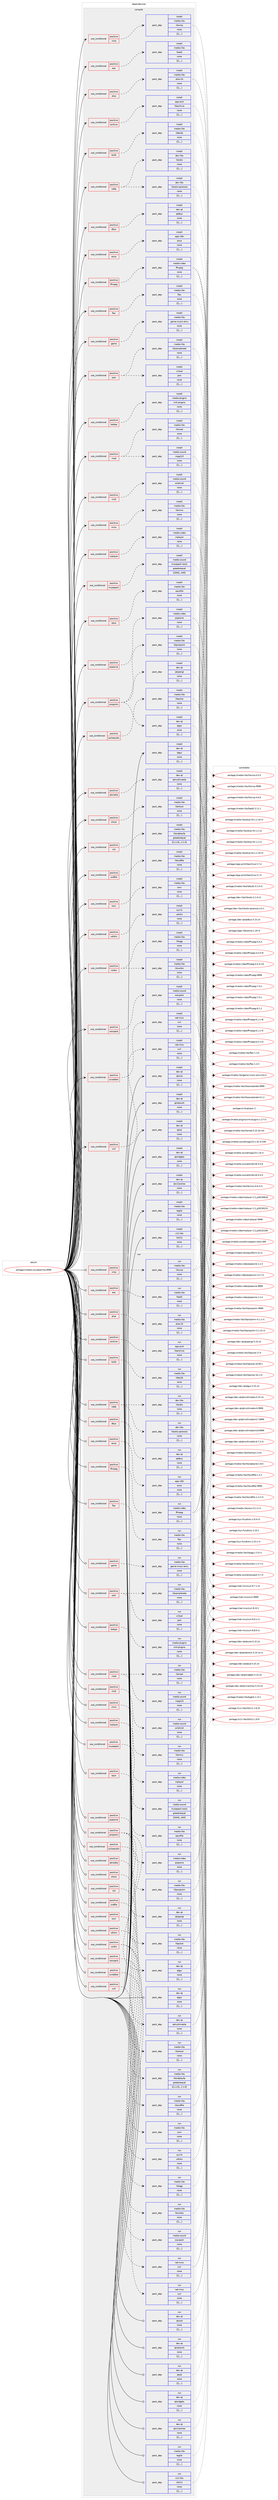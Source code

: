 digraph prolog {

# *************
# Graph options
# *************

newrank=true;
concentrate=true;
compound=true;
graph [rankdir=LR,fontname=Helvetica,fontsize=10,ranksep=1.5];#, ranksep=2.5, nodesep=0.2];
edge  [arrowhead=vee];
node  [fontname=Helvetica,fontsize=10];

# **********
# The ebuild
# **********

subgraph cluster_leftcol {
color=gray;
label=<<i>ebuild</i>>;
id [label="portage://media-sound/qmmp-9999", color=red, width=4, href="../media-sound/qmmp-9999.svg"];
}

# ****************
# The dependencies
# ****************

subgraph cluster_midcol {
color=gray;
label=<<i>dependencies</i>>;
subgraph cluster_compile {
fillcolor="#eeeeee";
style=filled;
label=<<i>compile</i>>;
subgraph cond85015 {
dependency330952 [label=<<TABLE BORDER="0" CELLBORDER="1" CELLSPACING="0" CELLPADDING="4"><TR><TD ROWSPAN="3" CELLPADDING="10">use_conditional</TD></TR><TR><TD>positive</TD></TR><TR><TD>aac</TD></TR></TABLE>>, shape=none, color=red];
subgraph pack243424 {
dependency330953 [label=<<TABLE BORDER="0" CELLBORDER="1" CELLSPACING="0" CELLPADDING="4" WIDTH="220"><TR><TD ROWSPAN="6" CELLPADDING="30">pack_dep</TD></TR><TR><TD WIDTH="110">install</TD></TR><TR><TD>media-libs</TD></TR><TR><TD>faad2</TD></TR><TR><TD>none</TD></TR><TR><TD>[[],,,,]</TD></TR></TABLE>>, shape=none, color=blue];
}
dependency330952:e -> dependency330953:w [weight=20,style="dashed",arrowhead="vee"];
}
id:e -> dependency330952:w [weight=20,style="solid",arrowhead="vee"];
subgraph cond85016 {
dependency330954 [label=<<TABLE BORDER="0" CELLBORDER="1" CELLSPACING="0" CELLPADDING="4"><TR><TD ROWSPAN="3" CELLPADDING="10">use_conditional</TD></TR><TR><TD>positive</TD></TR><TR><TD>alsa</TD></TR></TABLE>>, shape=none, color=red];
subgraph pack243425 {
dependency330955 [label=<<TABLE BORDER="0" CELLBORDER="1" CELLSPACING="0" CELLPADDING="4" WIDTH="220"><TR><TD ROWSPAN="6" CELLPADDING="30">pack_dep</TD></TR><TR><TD WIDTH="110">install</TD></TR><TR><TD>media-libs</TD></TR><TR><TD>alsa-lib</TD></TR><TR><TD>none</TD></TR><TR><TD>[[],,,,]</TD></TR></TABLE>>, shape=none, color=blue];
}
dependency330954:e -> dependency330955:w [weight=20,style="dashed",arrowhead="vee"];
}
id:e -> dependency330954:w [weight=20,style="solid",arrowhead="vee"];
subgraph cond85017 {
dependency330956 [label=<<TABLE BORDER="0" CELLBORDER="1" CELLSPACING="0" CELLPADDING="4"><TR><TD ROWSPAN="3" CELLPADDING="10">use_conditional</TD></TR><TR><TD>positive</TD></TR><TR><TD>archive</TD></TR></TABLE>>, shape=none, color=red];
subgraph pack243426 {
dependency330957 [label=<<TABLE BORDER="0" CELLBORDER="1" CELLSPACING="0" CELLPADDING="4" WIDTH="220"><TR><TD ROWSPAN="6" CELLPADDING="30">pack_dep</TD></TR><TR><TD WIDTH="110">install</TD></TR><TR><TD>app-arch</TD></TR><TR><TD>libarchive</TD></TR><TR><TD>none</TD></TR><TR><TD>[[],,,,]</TD></TR></TABLE>>, shape=none, color=blue];
}
dependency330956:e -> dependency330957:w [weight=20,style="dashed",arrowhead="vee"];
}
id:e -> dependency330956:w [weight=20,style="solid",arrowhead="vee"];
subgraph cond85018 {
dependency330958 [label=<<TABLE BORDER="0" CELLBORDER="1" CELLSPACING="0" CELLPADDING="4"><TR><TD ROWSPAN="3" CELLPADDING="10">use_conditional</TD></TR><TR><TD>positive</TD></TR><TR><TD>bs2b</TD></TR></TABLE>>, shape=none, color=red];
subgraph pack243427 {
dependency330959 [label=<<TABLE BORDER="0" CELLBORDER="1" CELLSPACING="0" CELLPADDING="4" WIDTH="220"><TR><TD ROWSPAN="6" CELLPADDING="30">pack_dep</TD></TR><TR><TD WIDTH="110">install</TD></TR><TR><TD>media-libs</TD></TR><TR><TD>libbs2b</TD></TR><TR><TD>none</TD></TR><TR><TD>[[],,,,]</TD></TR></TABLE>>, shape=none, color=blue];
}
dependency330958:e -> dependency330959:w [weight=20,style="dashed",arrowhead="vee"];
}
id:e -> dependency330958:w [weight=20,style="solid",arrowhead="vee"];
subgraph cond85019 {
dependency330960 [label=<<TABLE BORDER="0" CELLBORDER="1" CELLSPACING="0" CELLPADDING="4"><TR><TD ROWSPAN="3" CELLPADDING="10">use_conditional</TD></TR><TR><TD>positive</TD></TR><TR><TD>cdda</TD></TR></TABLE>>, shape=none, color=red];
subgraph pack243428 {
dependency330961 [label=<<TABLE BORDER="0" CELLBORDER="1" CELLSPACING="0" CELLPADDING="4" WIDTH="220"><TR><TD ROWSPAN="6" CELLPADDING="30">pack_dep</TD></TR><TR><TD WIDTH="110">install</TD></TR><TR><TD>dev-libs</TD></TR><TR><TD>libcdio</TD></TR><TR><TD>none</TD></TR><TR><TD>[[],,,,]</TD></TR></TABLE>>, shape=none, color=blue];
}
dependency330960:e -> dependency330961:w [weight=20,style="dashed",arrowhead="vee"];
subgraph pack243429 {
dependency330962 [label=<<TABLE BORDER="0" CELLBORDER="1" CELLSPACING="0" CELLPADDING="4" WIDTH="220"><TR><TD ROWSPAN="6" CELLPADDING="30">pack_dep</TD></TR><TR><TD WIDTH="110">install</TD></TR><TR><TD>dev-libs</TD></TR><TR><TD>libcdio-paranoia</TD></TR><TR><TD>none</TD></TR><TR><TD>[[],,,,]</TD></TR></TABLE>>, shape=none, color=blue];
}
dependency330960:e -> dependency330962:w [weight=20,style="dashed",arrowhead="vee"];
}
id:e -> dependency330960:w [weight=20,style="solid",arrowhead="vee"];
subgraph cond85020 {
dependency330963 [label=<<TABLE BORDER="0" CELLBORDER="1" CELLSPACING="0" CELLPADDING="4"><TR><TD ROWSPAN="3" CELLPADDING="10">use_conditional</TD></TR><TR><TD>positive</TD></TR><TR><TD>curl</TD></TR></TABLE>>, shape=none, color=red];
subgraph pack243430 {
dependency330964 [label=<<TABLE BORDER="0" CELLBORDER="1" CELLSPACING="0" CELLPADDING="4" WIDTH="220"><TR><TD ROWSPAN="6" CELLPADDING="30">pack_dep</TD></TR><TR><TD WIDTH="110">install</TD></TR><TR><TD>net-misc</TD></TR><TR><TD>curl</TD></TR><TR><TD>none</TD></TR><TR><TD>[[],,,,]</TD></TR></TABLE>>, shape=none, color=blue];
}
dependency330963:e -> dependency330964:w [weight=20,style="dashed",arrowhead="vee"];
}
id:e -> dependency330963:w [weight=20,style="solid",arrowhead="vee"];
subgraph cond85021 {
dependency330965 [label=<<TABLE BORDER="0" CELLBORDER="1" CELLSPACING="0" CELLPADDING="4"><TR><TD ROWSPAN="3" CELLPADDING="10">use_conditional</TD></TR><TR><TD>positive</TD></TR><TR><TD>dbus</TD></TR></TABLE>>, shape=none, color=red];
subgraph pack243431 {
dependency330966 [label=<<TABLE BORDER="0" CELLBORDER="1" CELLSPACING="0" CELLPADDING="4" WIDTH="220"><TR><TD ROWSPAN="6" CELLPADDING="30">pack_dep</TD></TR><TR><TD WIDTH="110">install</TD></TR><TR><TD>dev-qt</TD></TR><TR><TD>qtdbus</TD></TR><TR><TD>none</TD></TR><TR><TD>[[],,,,]</TD></TR></TABLE>>, shape=none, color=blue];
}
dependency330965:e -> dependency330966:w [weight=20,style="dashed",arrowhead="vee"];
}
id:e -> dependency330965:w [weight=20,style="solid",arrowhead="vee"];
subgraph cond85022 {
dependency330967 [label=<<TABLE BORDER="0" CELLBORDER="1" CELLSPACING="0" CELLPADDING="4"><TR><TD ROWSPAN="3" CELLPADDING="10">use_conditional</TD></TR><TR><TD>positive</TD></TR><TR><TD>enca</TD></TR></TABLE>>, shape=none, color=red];
subgraph pack243432 {
dependency330968 [label=<<TABLE BORDER="0" CELLBORDER="1" CELLSPACING="0" CELLPADDING="4" WIDTH="220"><TR><TD ROWSPAN="6" CELLPADDING="30">pack_dep</TD></TR><TR><TD WIDTH="110">install</TD></TR><TR><TD>app-i18n</TD></TR><TR><TD>enca</TD></TR><TR><TD>none</TD></TR><TR><TD>[[],,,,]</TD></TR></TABLE>>, shape=none, color=blue];
}
dependency330967:e -> dependency330968:w [weight=20,style="dashed",arrowhead="vee"];
}
id:e -> dependency330967:w [weight=20,style="solid",arrowhead="vee"];
subgraph cond85023 {
dependency330969 [label=<<TABLE BORDER="0" CELLBORDER="1" CELLSPACING="0" CELLPADDING="4"><TR><TD ROWSPAN="3" CELLPADDING="10">use_conditional</TD></TR><TR><TD>positive</TD></TR><TR><TD>ffmpeg</TD></TR></TABLE>>, shape=none, color=red];
subgraph pack243433 {
dependency330970 [label=<<TABLE BORDER="0" CELLBORDER="1" CELLSPACING="0" CELLPADDING="4" WIDTH="220"><TR><TD ROWSPAN="6" CELLPADDING="30">pack_dep</TD></TR><TR><TD WIDTH="110">install</TD></TR><TR><TD>media-video</TD></TR><TR><TD>ffmpeg</TD></TR><TR><TD>none</TD></TR><TR><TD>[[],,,,]</TD></TR></TABLE>>, shape=none, color=blue];
}
dependency330969:e -> dependency330970:w [weight=20,style="dashed",arrowhead="vee"];
}
id:e -> dependency330969:w [weight=20,style="solid",arrowhead="vee"];
subgraph cond85024 {
dependency330971 [label=<<TABLE BORDER="0" CELLBORDER="1" CELLSPACING="0" CELLPADDING="4"><TR><TD ROWSPAN="3" CELLPADDING="10">use_conditional</TD></TR><TR><TD>positive</TD></TR><TR><TD>flac</TD></TR></TABLE>>, shape=none, color=red];
subgraph pack243434 {
dependency330972 [label=<<TABLE BORDER="0" CELLBORDER="1" CELLSPACING="0" CELLPADDING="4" WIDTH="220"><TR><TD ROWSPAN="6" CELLPADDING="30">pack_dep</TD></TR><TR><TD WIDTH="110">install</TD></TR><TR><TD>media-libs</TD></TR><TR><TD>flac</TD></TR><TR><TD>none</TD></TR><TR><TD>[[],,,,]</TD></TR></TABLE>>, shape=none, color=blue];
}
dependency330971:e -> dependency330972:w [weight=20,style="dashed",arrowhead="vee"];
}
id:e -> dependency330971:w [weight=20,style="solid",arrowhead="vee"];
subgraph cond85025 {
dependency330973 [label=<<TABLE BORDER="0" CELLBORDER="1" CELLSPACING="0" CELLPADDING="4"><TR><TD ROWSPAN="3" CELLPADDING="10">use_conditional</TD></TR><TR><TD>positive</TD></TR><TR><TD>game</TD></TR></TABLE>>, shape=none, color=red];
subgraph pack243435 {
dependency330974 [label=<<TABLE BORDER="0" CELLBORDER="1" CELLSPACING="0" CELLPADDING="4" WIDTH="220"><TR><TD ROWSPAN="6" CELLPADDING="30">pack_dep</TD></TR><TR><TD WIDTH="110">install</TD></TR><TR><TD>media-libs</TD></TR><TR><TD>game-music-emu</TD></TR><TR><TD>none</TD></TR><TR><TD>[[],,,,]</TD></TR></TABLE>>, shape=none, color=blue];
}
dependency330973:e -> dependency330974:w [weight=20,style="dashed",arrowhead="vee"];
}
id:e -> dependency330973:w [weight=20,style="solid",arrowhead="vee"];
subgraph cond85026 {
dependency330975 [label=<<TABLE BORDER="0" CELLBORDER="1" CELLSPACING="0" CELLPADDING="4"><TR><TD ROWSPAN="3" CELLPADDING="10">use_conditional</TD></TR><TR><TD>positive</TD></TR><TR><TD>jack</TD></TR></TABLE>>, shape=none, color=red];
subgraph pack243436 {
dependency330976 [label=<<TABLE BORDER="0" CELLBORDER="1" CELLSPACING="0" CELLPADDING="4" WIDTH="220"><TR><TD ROWSPAN="6" CELLPADDING="30">pack_dep</TD></TR><TR><TD WIDTH="110">install</TD></TR><TR><TD>media-libs</TD></TR><TR><TD>libsamplerate</TD></TR><TR><TD>none</TD></TR><TR><TD>[[],,,,]</TD></TR></TABLE>>, shape=none, color=blue];
}
dependency330975:e -> dependency330976:w [weight=20,style="dashed",arrowhead="vee"];
subgraph pack243437 {
dependency330977 [label=<<TABLE BORDER="0" CELLBORDER="1" CELLSPACING="0" CELLPADDING="4" WIDTH="220"><TR><TD ROWSPAN="6" CELLPADDING="30">pack_dep</TD></TR><TR><TD WIDTH="110">install</TD></TR><TR><TD>virtual</TD></TR><TR><TD>jack</TD></TR><TR><TD>none</TD></TR><TR><TD>[[],,,,]</TD></TR></TABLE>>, shape=none, color=blue];
}
dependency330975:e -> dependency330977:w [weight=20,style="dashed",arrowhead="vee"];
}
id:e -> dependency330975:w [weight=20,style="solid",arrowhead="vee"];
subgraph cond85027 {
dependency330978 [label=<<TABLE BORDER="0" CELLBORDER="1" CELLSPACING="0" CELLPADDING="4"><TR><TD ROWSPAN="3" CELLPADDING="10">use_conditional</TD></TR><TR><TD>positive</TD></TR><TR><TD>ladspa</TD></TR></TABLE>>, shape=none, color=red];
subgraph pack243438 {
dependency330979 [label=<<TABLE BORDER="0" CELLBORDER="1" CELLSPACING="0" CELLPADDING="4" WIDTH="220"><TR><TD ROWSPAN="6" CELLPADDING="30">pack_dep</TD></TR><TR><TD WIDTH="110">install</TD></TR><TR><TD>media-plugins</TD></TR><TR><TD>cmt-plugins</TD></TR><TR><TD>none</TD></TR><TR><TD>[[],,,,]</TD></TR></TABLE>>, shape=none, color=blue];
}
dependency330978:e -> dependency330979:w [weight=20,style="dashed",arrowhead="vee"];
}
id:e -> dependency330978:w [weight=20,style="solid",arrowhead="vee"];
subgraph cond85028 {
dependency330980 [label=<<TABLE BORDER="0" CELLBORDER="1" CELLSPACING="0" CELLPADDING="4"><TR><TD ROWSPAN="3" CELLPADDING="10">use_conditional</TD></TR><TR><TD>positive</TD></TR><TR><TD>mad</TD></TR></TABLE>>, shape=none, color=red];
subgraph pack243439 {
dependency330981 [label=<<TABLE BORDER="0" CELLBORDER="1" CELLSPACING="0" CELLPADDING="4" WIDTH="220"><TR><TD ROWSPAN="6" CELLPADDING="30">pack_dep</TD></TR><TR><TD WIDTH="110">install</TD></TR><TR><TD>media-libs</TD></TR><TR><TD>libmad</TD></TR><TR><TD>none</TD></TR><TR><TD>[[],,,,]</TD></TR></TABLE>>, shape=none, color=blue];
}
dependency330980:e -> dependency330981:w [weight=20,style="dashed",arrowhead="vee"];
subgraph pack243440 {
dependency330982 [label=<<TABLE BORDER="0" CELLBORDER="1" CELLSPACING="0" CELLPADDING="4" WIDTH="220"><TR><TD ROWSPAN="6" CELLPADDING="30">pack_dep</TD></TR><TR><TD WIDTH="110">install</TD></TR><TR><TD>media-sound</TD></TR><TR><TD>mpg123</TD></TR><TR><TD>none</TD></TR><TR><TD>[[],,,,]</TD></TR></TABLE>>, shape=none, color=blue];
}
dependency330980:e -> dependency330982:w [weight=20,style="dashed",arrowhead="vee"];
}
id:e -> dependency330980:w [weight=20,style="solid",arrowhead="vee"];
subgraph cond85029 {
dependency330983 [label=<<TABLE BORDER="0" CELLBORDER="1" CELLSPACING="0" CELLPADDING="4"><TR><TD ROWSPAN="3" CELLPADDING="10">use_conditional</TD></TR><TR><TD>positive</TD></TR><TR><TD>midi</TD></TR></TABLE>>, shape=none, color=red];
subgraph pack243441 {
dependency330984 [label=<<TABLE BORDER="0" CELLBORDER="1" CELLSPACING="0" CELLPADDING="4" WIDTH="220"><TR><TD ROWSPAN="6" CELLPADDING="30">pack_dep</TD></TR><TR><TD WIDTH="110">install</TD></TR><TR><TD>media-sound</TD></TR><TR><TD>wildmidi</TD></TR><TR><TD>none</TD></TR><TR><TD>[[],,,,]</TD></TR></TABLE>>, shape=none, color=blue];
}
dependency330983:e -> dependency330984:w [weight=20,style="dashed",arrowhead="vee"];
}
id:e -> dependency330983:w [weight=20,style="solid",arrowhead="vee"];
subgraph cond85030 {
dependency330985 [label=<<TABLE BORDER="0" CELLBORDER="1" CELLSPACING="0" CELLPADDING="4"><TR><TD ROWSPAN="3" CELLPADDING="10">use_conditional</TD></TR><TR><TD>positive</TD></TR><TR><TD>mms</TD></TR></TABLE>>, shape=none, color=red];
subgraph pack243442 {
dependency330986 [label=<<TABLE BORDER="0" CELLBORDER="1" CELLSPACING="0" CELLPADDING="4" WIDTH="220"><TR><TD ROWSPAN="6" CELLPADDING="30">pack_dep</TD></TR><TR><TD WIDTH="110">install</TD></TR><TR><TD>media-libs</TD></TR><TR><TD>libmms</TD></TR><TR><TD>none</TD></TR><TR><TD>[[],,,,]</TD></TR></TABLE>>, shape=none, color=blue];
}
dependency330985:e -> dependency330986:w [weight=20,style="dashed",arrowhead="vee"];
}
id:e -> dependency330985:w [weight=20,style="solid",arrowhead="vee"];
subgraph cond85031 {
dependency330987 [label=<<TABLE BORDER="0" CELLBORDER="1" CELLSPACING="0" CELLPADDING="4"><TR><TD ROWSPAN="3" CELLPADDING="10">use_conditional</TD></TR><TR><TD>positive</TD></TR><TR><TD>mplayer</TD></TR></TABLE>>, shape=none, color=red];
subgraph pack243443 {
dependency330988 [label=<<TABLE BORDER="0" CELLBORDER="1" CELLSPACING="0" CELLPADDING="4" WIDTH="220"><TR><TD ROWSPAN="6" CELLPADDING="30">pack_dep</TD></TR><TR><TD WIDTH="110">install</TD></TR><TR><TD>media-video</TD></TR><TR><TD>mplayer</TD></TR><TR><TD>none</TD></TR><TR><TD>[[],,,,]</TD></TR></TABLE>>, shape=none, color=blue];
}
dependency330987:e -> dependency330988:w [weight=20,style="dashed",arrowhead="vee"];
}
id:e -> dependency330987:w [weight=20,style="solid",arrowhead="vee"];
subgraph cond85032 {
dependency330989 [label=<<TABLE BORDER="0" CELLBORDER="1" CELLSPACING="0" CELLPADDING="4"><TR><TD ROWSPAN="3" CELLPADDING="10">use_conditional</TD></TR><TR><TD>positive</TD></TR><TR><TD>musepack</TD></TR></TABLE>>, shape=none, color=red];
subgraph pack243444 {
dependency330990 [label=<<TABLE BORDER="0" CELLBORDER="1" CELLSPACING="0" CELLPADDING="4" WIDTH="220"><TR><TD ROWSPAN="6" CELLPADDING="30">pack_dep</TD></TR><TR><TD WIDTH="110">install</TD></TR><TR><TD>media-sound</TD></TR><TR><TD>musepack-tools</TD></TR><TR><TD>greaterequal</TD></TR><TR><TD>[[444],,,444]</TD></TR></TABLE>>, shape=none, color=blue];
}
dependency330989:e -> dependency330990:w [weight=20,style="dashed",arrowhead="vee"];
}
id:e -> dependency330989:w [weight=20,style="solid",arrowhead="vee"];
subgraph cond85033 {
dependency330991 [label=<<TABLE BORDER="0" CELLBORDER="1" CELLSPACING="0" CELLPADDING="4"><TR><TD ROWSPAN="3" CELLPADDING="10">use_conditional</TD></TR><TR><TD>positive</TD></TR><TR><TD>opus</TD></TR></TABLE>>, shape=none, color=red];
subgraph pack243445 {
dependency330992 [label=<<TABLE BORDER="0" CELLBORDER="1" CELLSPACING="0" CELLPADDING="4" WIDTH="220"><TR><TD ROWSPAN="6" CELLPADDING="30">pack_dep</TD></TR><TR><TD WIDTH="110">install</TD></TR><TR><TD>media-libs</TD></TR><TR><TD>opusfile</TD></TR><TR><TD>none</TD></TR><TR><TD>[[],,,,]</TD></TR></TABLE>>, shape=none, color=blue];
}
dependency330991:e -> dependency330992:w [weight=20,style="dashed",arrowhead="vee"];
}
id:e -> dependency330991:w [weight=20,style="solid",arrowhead="vee"];
subgraph cond85034 {
dependency330993 [label=<<TABLE BORDER="0" CELLBORDER="1" CELLSPACING="0" CELLPADDING="4"><TR><TD ROWSPAN="3" CELLPADDING="10">use_conditional</TD></TR><TR><TD>positive</TD></TR><TR><TD>pipewire</TD></TR></TABLE>>, shape=none, color=red];
subgraph pack243446 {
dependency330994 [label=<<TABLE BORDER="0" CELLBORDER="1" CELLSPACING="0" CELLPADDING="4" WIDTH="220"><TR><TD ROWSPAN="6" CELLPADDING="30">pack_dep</TD></TR><TR><TD WIDTH="110">install</TD></TR><TR><TD>media-video</TD></TR><TR><TD>pipewire</TD></TR><TR><TD>none</TD></TR><TR><TD>[[],,,,]</TD></TR></TABLE>>, shape=none, color=blue];
}
dependency330993:e -> dependency330994:w [weight=20,style="dashed",arrowhead="vee"];
}
id:e -> dependency330993:w [weight=20,style="solid",arrowhead="vee"];
subgraph cond85035 {
dependency330995 [label=<<TABLE BORDER="0" CELLBORDER="1" CELLSPACING="0" CELLPADDING="4"><TR><TD ROWSPAN="3" CELLPADDING="10">use_conditional</TD></TR><TR><TD>positive</TD></TR><TR><TD>projectm</TD></TR></TABLE>>, shape=none, color=red];
subgraph pack243447 {
dependency330996 [label=<<TABLE BORDER="0" CELLBORDER="1" CELLSPACING="0" CELLPADDING="4" WIDTH="220"><TR><TD ROWSPAN="6" CELLPADDING="30">pack_dep</TD></TR><TR><TD WIDTH="110">install</TD></TR><TR><TD>dev-qt</TD></TR><TR><TD>qtgui</TD></TR><TR><TD>none</TD></TR><TR><TD>[[],,,,]</TD></TR></TABLE>>, shape=none, color=blue];
}
dependency330995:e -> dependency330996:w [weight=20,style="dashed",arrowhead="vee"];
subgraph pack243448 {
dependency330997 [label=<<TABLE BORDER="0" CELLBORDER="1" CELLSPACING="0" CELLPADDING="4" WIDTH="220"><TR><TD ROWSPAN="6" CELLPADDING="30">pack_dep</TD></TR><TR><TD WIDTH="110">install</TD></TR><TR><TD>dev-qt</TD></TR><TR><TD>qtopengl</TD></TR><TR><TD>none</TD></TR><TR><TD>[[],,,,]</TD></TR></TABLE>>, shape=none, color=blue];
}
dependency330995:e -> dependency330997:w [weight=20,style="dashed",arrowhead="vee"];
subgraph pack243449 {
dependency330998 [label=<<TABLE BORDER="0" CELLBORDER="1" CELLSPACING="0" CELLPADDING="4" WIDTH="220"><TR><TD ROWSPAN="6" CELLPADDING="30">pack_dep</TD></TR><TR><TD WIDTH="110">install</TD></TR><TR><TD>media-libs</TD></TR><TR><TD>libprojectm</TD></TR><TR><TD>none</TD></TR><TR><TD>[[],,,,]</TD></TR></TABLE>>, shape=none, color=blue];
}
dependency330995:e -> dependency330998:w [weight=20,style="dashed",arrowhead="vee"];
}
id:e -> dependency330995:w [weight=20,style="solid",arrowhead="vee"];
subgraph cond85036 {
dependency330999 [label=<<TABLE BORDER="0" CELLBORDER="1" CELLSPACING="0" CELLPADDING="4"><TR><TD ROWSPAN="3" CELLPADDING="10">use_conditional</TD></TR><TR><TD>positive</TD></TR><TR><TD>pulseaudio</TD></TR></TABLE>>, shape=none, color=red];
subgraph pack243450 {
dependency331000 [label=<<TABLE BORDER="0" CELLBORDER="1" CELLSPACING="0" CELLPADDING="4" WIDTH="220"><TR><TD ROWSPAN="6" CELLPADDING="30">pack_dep</TD></TR><TR><TD WIDTH="110">install</TD></TR><TR><TD>media-libs</TD></TR><TR><TD>libpulse</TD></TR><TR><TD>none</TD></TR><TR><TD>[[],,,,]</TD></TR></TABLE>>, shape=none, color=blue];
}
dependency330999:e -> dependency331000:w [weight=20,style="dashed",arrowhead="vee"];
}
id:e -> dependency330999:w [weight=20,style="solid",arrowhead="vee"];
subgraph cond85037 {
dependency331001 [label=<<TABLE BORDER="0" CELLBORDER="1" CELLSPACING="0" CELLPADDING="4"><TR><TD ROWSPAN="3" CELLPADDING="10">use_conditional</TD></TR><TR><TD>positive</TD></TR><TR><TD>qtmedia</TD></TR></TABLE>>, shape=none, color=red];
subgraph pack243451 {
dependency331002 [label=<<TABLE BORDER="0" CELLBORDER="1" CELLSPACING="0" CELLPADDING="4" WIDTH="220"><TR><TD ROWSPAN="6" CELLPADDING="30">pack_dep</TD></TR><TR><TD WIDTH="110">install</TD></TR><TR><TD>dev-qt</TD></TR><TR><TD>qtmultimedia</TD></TR><TR><TD>none</TD></TR><TR><TD>[[],,,,]</TD></TR></TABLE>>, shape=none, color=blue];
}
dependency331001:e -> dependency331002:w [weight=20,style="dashed",arrowhead="vee"];
}
id:e -> dependency331001:w [weight=20,style="solid",arrowhead="vee"];
subgraph cond85038 {
dependency331003 [label=<<TABLE BORDER="0" CELLBORDER="1" CELLSPACING="0" CELLPADDING="4"><TR><TD ROWSPAN="3" CELLPADDING="10">use_conditional</TD></TR><TR><TD>positive</TD></TR><TR><TD>scrobbler</TD></TR></TABLE>>, shape=none, color=red];
subgraph pack243452 {
dependency331004 [label=<<TABLE BORDER="0" CELLBORDER="1" CELLSPACING="0" CELLPADDING="4" WIDTH="220"><TR><TD ROWSPAN="6" CELLPADDING="30">pack_dep</TD></TR><TR><TD WIDTH="110">install</TD></TR><TR><TD>net-misc</TD></TR><TR><TD>curl</TD></TR><TR><TD>none</TD></TR><TR><TD>[[],,,,]</TD></TR></TABLE>>, shape=none, color=blue];
}
dependency331003:e -> dependency331004:w [weight=20,style="dashed",arrowhead="vee"];
}
id:e -> dependency331003:w [weight=20,style="solid",arrowhead="vee"];
subgraph cond85039 {
dependency331005 [label=<<TABLE BORDER="0" CELLBORDER="1" CELLSPACING="0" CELLPADDING="4"><TR><TD ROWSPAN="3" CELLPADDING="10">use_conditional</TD></TR><TR><TD>positive</TD></TR><TR><TD>shout</TD></TR></TABLE>>, shape=none, color=red];
subgraph pack243453 {
dependency331006 [label=<<TABLE BORDER="0" CELLBORDER="1" CELLSPACING="0" CELLPADDING="4" WIDTH="220"><TR><TD ROWSPAN="6" CELLPADDING="30">pack_dep</TD></TR><TR><TD WIDTH="110">install</TD></TR><TR><TD>media-libs</TD></TR><TR><TD>libshout</TD></TR><TR><TD>none</TD></TR><TR><TD>[[],,,,]</TD></TR></TABLE>>, shape=none, color=blue];
}
dependency331005:e -> dependency331006:w [weight=20,style="dashed",arrowhead="vee"];
}
id:e -> dependency331005:w [weight=20,style="solid",arrowhead="vee"];
subgraph cond85040 {
dependency331007 [label=<<TABLE BORDER="0" CELLBORDER="1" CELLSPACING="0" CELLPADDING="4"><TR><TD ROWSPAN="3" CELLPADDING="10">use_conditional</TD></TR><TR><TD>positive</TD></TR><TR><TD>sid</TD></TR></TABLE>>, shape=none, color=red];
subgraph pack243454 {
dependency331008 [label=<<TABLE BORDER="0" CELLBORDER="1" CELLSPACING="0" CELLPADDING="4" WIDTH="220"><TR><TD ROWSPAN="6" CELLPADDING="30">pack_dep</TD></TR><TR><TD WIDTH="110">install</TD></TR><TR><TD>media-libs</TD></TR><TR><TD>libsidplayfp</TD></TR><TR><TD>greaterequal</TD></TR><TR><TD>[[1,1,0],,,1.1.0]</TD></TR></TABLE>>, shape=none, color=blue];
}
dependency331007:e -> dependency331008:w [weight=20,style="dashed",arrowhead="vee"];
}
id:e -> dependency331007:w [weight=20,style="solid",arrowhead="vee"];
subgraph cond85041 {
dependency331009 [label=<<TABLE BORDER="0" CELLBORDER="1" CELLSPACING="0" CELLPADDING="4"><TR><TD ROWSPAN="3" CELLPADDING="10">use_conditional</TD></TR><TR><TD>positive</TD></TR><TR><TD>sndfile</TD></TR></TABLE>>, shape=none, color=red];
subgraph pack243455 {
dependency331010 [label=<<TABLE BORDER="0" CELLBORDER="1" CELLSPACING="0" CELLPADDING="4" WIDTH="220"><TR><TD ROWSPAN="6" CELLPADDING="30">pack_dep</TD></TR><TR><TD WIDTH="110">install</TD></TR><TR><TD>media-libs</TD></TR><TR><TD>libsndfile</TD></TR><TR><TD>none</TD></TR><TR><TD>[[],,,,]</TD></TR></TABLE>>, shape=none, color=blue];
}
dependency331009:e -> dependency331010:w [weight=20,style="dashed",arrowhead="vee"];
}
id:e -> dependency331009:w [weight=20,style="solid",arrowhead="vee"];
subgraph cond85042 {
dependency331011 [label=<<TABLE BORDER="0" CELLBORDER="1" CELLSPACING="0" CELLPADDING="4"><TR><TD ROWSPAN="3" CELLPADDING="10">use_conditional</TD></TR><TR><TD>positive</TD></TR><TR><TD>soxr</TD></TR></TABLE>>, shape=none, color=red];
subgraph pack243456 {
dependency331012 [label=<<TABLE BORDER="0" CELLBORDER="1" CELLSPACING="0" CELLPADDING="4" WIDTH="220"><TR><TD ROWSPAN="6" CELLPADDING="30">pack_dep</TD></TR><TR><TD WIDTH="110">install</TD></TR><TR><TD>media-libs</TD></TR><TR><TD>soxr</TD></TR><TR><TD>none</TD></TR><TR><TD>[[],,,,]</TD></TR></TABLE>>, shape=none, color=blue];
}
dependency331011:e -> dependency331012:w [weight=20,style="dashed",arrowhead="vee"];
}
id:e -> dependency331011:w [weight=20,style="solid",arrowhead="vee"];
subgraph cond85043 {
dependency331013 [label=<<TABLE BORDER="0" CELLBORDER="1" CELLSPACING="0" CELLPADDING="4"><TR><TD ROWSPAN="3" CELLPADDING="10">use_conditional</TD></TR><TR><TD>positive</TD></TR><TR><TD>udisks</TD></TR></TABLE>>, shape=none, color=red];
subgraph pack243457 {
dependency331014 [label=<<TABLE BORDER="0" CELLBORDER="1" CELLSPACING="0" CELLPADDING="4" WIDTH="220"><TR><TD ROWSPAN="6" CELLPADDING="30">pack_dep</TD></TR><TR><TD WIDTH="110">install</TD></TR><TR><TD>sys-fs</TD></TR><TR><TD>udisks</TD></TR><TR><TD>none</TD></TR><TR><TD>[[],,,,]</TD></TR></TABLE>>, shape=none, color=blue];
}
dependency331013:e -> dependency331014:w [weight=20,style="dashed",arrowhead="vee"];
}
id:e -> dependency331013:w [weight=20,style="solid",arrowhead="vee"];
subgraph cond85044 {
dependency331015 [label=<<TABLE BORDER="0" CELLBORDER="1" CELLSPACING="0" CELLPADDING="4"><TR><TD ROWSPAN="3" CELLPADDING="10">use_conditional</TD></TR><TR><TD>positive</TD></TR><TR><TD>vorbis</TD></TR></TABLE>>, shape=none, color=red];
subgraph pack243458 {
dependency331016 [label=<<TABLE BORDER="0" CELLBORDER="1" CELLSPACING="0" CELLPADDING="4" WIDTH="220"><TR><TD ROWSPAN="6" CELLPADDING="30">pack_dep</TD></TR><TR><TD WIDTH="110">install</TD></TR><TR><TD>media-libs</TD></TR><TR><TD>libogg</TD></TR><TR><TD>none</TD></TR><TR><TD>[[],,,,]</TD></TR></TABLE>>, shape=none, color=blue];
}
dependency331015:e -> dependency331016:w [weight=20,style="dashed",arrowhead="vee"];
subgraph pack243459 {
dependency331017 [label=<<TABLE BORDER="0" CELLBORDER="1" CELLSPACING="0" CELLPADDING="4" WIDTH="220"><TR><TD ROWSPAN="6" CELLPADDING="30">pack_dep</TD></TR><TR><TD WIDTH="110">install</TD></TR><TR><TD>media-libs</TD></TR><TR><TD>libvorbis</TD></TR><TR><TD>none</TD></TR><TR><TD>[[],,,,]</TD></TR></TABLE>>, shape=none, color=blue];
}
dependency331015:e -> dependency331017:w [weight=20,style="dashed",arrowhead="vee"];
}
id:e -> dependency331015:w [weight=20,style="solid",arrowhead="vee"];
subgraph cond85045 {
dependency331018 [label=<<TABLE BORDER="0" CELLBORDER="1" CELLSPACING="0" CELLPADDING="4"><TR><TD ROWSPAN="3" CELLPADDING="10">use_conditional</TD></TR><TR><TD>positive</TD></TR><TR><TD>wavpack</TD></TR></TABLE>>, shape=none, color=red];
subgraph pack243460 {
dependency331019 [label=<<TABLE BORDER="0" CELLBORDER="1" CELLSPACING="0" CELLPADDING="4" WIDTH="220"><TR><TD ROWSPAN="6" CELLPADDING="30">pack_dep</TD></TR><TR><TD WIDTH="110">install</TD></TR><TR><TD>media-sound</TD></TR><TR><TD>wavpack</TD></TR><TR><TD>none</TD></TR><TR><TD>[[],,,,]</TD></TR></TABLE>>, shape=none, color=blue];
}
dependency331018:e -> dependency331019:w [weight=20,style="dashed",arrowhead="vee"];
}
id:e -> dependency331018:w [weight=20,style="solid",arrowhead="vee"];
subgraph cond85046 {
dependency331020 [label=<<TABLE BORDER="0" CELLBORDER="1" CELLSPACING="0" CELLPADDING="4"><TR><TD ROWSPAN="3" CELLPADDING="10">use_conditional</TD></TR><TR><TD>positive</TD></TR><TR><TD>xmp</TD></TR></TABLE>>, shape=none, color=red];
subgraph pack243461 {
dependency331021 [label=<<TABLE BORDER="0" CELLBORDER="1" CELLSPACING="0" CELLPADDING="4" WIDTH="220"><TR><TD ROWSPAN="6" CELLPADDING="30">pack_dep</TD></TR><TR><TD WIDTH="110">install</TD></TR><TR><TD>media-libs</TD></TR><TR><TD>libxmp</TD></TR><TR><TD>none</TD></TR><TR><TD>[[],,,,]</TD></TR></TABLE>>, shape=none, color=blue];
}
dependency331020:e -> dependency331021:w [weight=20,style="dashed",arrowhead="vee"];
}
id:e -> dependency331020:w [weight=20,style="solid",arrowhead="vee"];
subgraph pack243462 {
dependency331022 [label=<<TABLE BORDER="0" CELLBORDER="1" CELLSPACING="0" CELLPADDING="4" WIDTH="220"><TR><TD ROWSPAN="6" CELLPADDING="30">pack_dep</TD></TR><TR><TD WIDTH="110">install</TD></TR><TR><TD>dev-qt</TD></TR><TR><TD>qtcore</TD></TR><TR><TD>none</TD></TR><TR><TD>[[],,,,]</TD></TR></TABLE>>, shape=none, color=blue];
}
id:e -> dependency331022:w [weight=20,style="solid",arrowhead="vee"];
subgraph pack243463 {
dependency331023 [label=<<TABLE BORDER="0" CELLBORDER="1" CELLSPACING="0" CELLPADDING="4" WIDTH="220"><TR><TD ROWSPAN="6" CELLPADDING="30">pack_dep</TD></TR><TR><TD WIDTH="110">install</TD></TR><TR><TD>dev-qt</TD></TR><TR><TD>qtgui</TD></TR><TR><TD>none</TD></TR><TR><TD>[[],,,,]</TD></TR></TABLE>>, shape=none, color=blue];
}
id:e -> dependency331023:w [weight=20,style="solid",arrowhead="vee"];
subgraph pack243464 {
dependency331024 [label=<<TABLE BORDER="0" CELLBORDER="1" CELLSPACING="0" CELLPADDING="4" WIDTH="220"><TR><TD ROWSPAN="6" CELLPADDING="30">pack_dep</TD></TR><TR><TD WIDTH="110">install</TD></TR><TR><TD>dev-qt</TD></TR><TR><TD>qtnetwork</TD></TR><TR><TD>none</TD></TR><TR><TD>[[],,,,]</TD></TR></TABLE>>, shape=none, color=blue];
}
id:e -> dependency331024:w [weight=20,style="solid",arrowhead="vee"];
subgraph pack243465 {
dependency331025 [label=<<TABLE BORDER="0" CELLBORDER="1" CELLSPACING="0" CELLPADDING="4" WIDTH="220"><TR><TD ROWSPAN="6" CELLPADDING="30">pack_dep</TD></TR><TR><TD WIDTH="110">install</TD></TR><TR><TD>dev-qt</TD></TR><TR><TD>qtsql</TD></TR><TR><TD>none</TD></TR><TR><TD>[[],,,,]</TD></TR></TABLE>>, shape=none, color=blue];
}
id:e -> dependency331025:w [weight=20,style="solid",arrowhead="vee"];
subgraph pack243466 {
dependency331026 [label=<<TABLE BORDER="0" CELLBORDER="1" CELLSPACING="0" CELLPADDING="4" WIDTH="220"><TR><TD ROWSPAN="6" CELLPADDING="30">pack_dep</TD></TR><TR><TD WIDTH="110">install</TD></TR><TR><TD>dev-qt</TD></TR><TR><TD>qtwidgets</TD></TR><TR><TD>none</TD></TR><TR><TD>[[],,,,]</TD></TR></TABLE>>, shape=none, color=blue];
}
id:e -> dependency331026:w [weight=20,style="solid",arrowhead="vee"];
subgraph pack243467 {
dependency331027 [label=<<TABLE BORDER="0" CELLBORDER="1" CELLSPACING="0" CELLPADDING="4" WIDTH="220"><TR><TD ROWSPAN="6" CELLPADDING="30">pack_dep</TD></TR><TR><TD WIDTH="110">install</TD></TR><TR><TD>dev-qt</TD></TR><TR><TD>qtx11extras</TD></TR><TR><TD>none</TD></TR><TR><TD>[[],,,,]</TD></TR></TABLE>>, shape=none, color=blue];
}
id:e -> dependency331027:w [weight=20,style="solid",arrowhead="vee"];
subgraph pack243468 {
dependency331028 [label=<<TABLE BORDER="0" CELLBORDER="1" CELLSPACING="0" CELLPADDING="4" WIDTH="220"><TR><TD ROWSPAN="6" CELLPADDING="30">pack_dep</TD></TR><TR><TD WIDTH="110">install</TD></TR><TR><TD>media-libs</TD></TR><TR><TD>taglib</TD></TR><TR><TD>none</TD></TR><TR><TD>[[],,,,]</TD></TR></TABLE>>, shape=none, color=blue];
}
id:e -> dependency331028:w [weight=20,style="solid",arrowhead="vee"];
subgraph pack243469 {
dependency331029 [label=<<TABLE BORDER="0" CELLBORDER="1" CELLSPACING="0" CELLPADDING="4" WIDTH="220"><TR><TD ROWSPAN="6" CELLPADDING="30">pack_dep</TD></TR><TR><TD WIDTH="110">install</TD></TR><TR><TD>x11-libs</TD></TR><TR><TD>libX11</TD></TR><TR><TD>none</TD></TR><TR><TD>[[],,,,]</TD></TR></TABLE>>, shape=none, color=blue];
}
id:e -> dependency331029:w [weight=20,style="solid",arrowhead="vee"];
}
subgraph cluster_compileandrun {
fillcolor="#eeeeee";
style=filled;
label=<<i>compile and run</i>>;
}
subgraph cluster_run {
fillcolor="#eeeeee";
style=filled;
label=<<i>run</i>>;
subgraph cond85047 {
dependency331030 [label=<<TABLE BORDER="0" CELLBORDER="1" CELLSPACING="0" CELLPADDING="4"><TR><TD ROWSPAN="3" CELLPADDING="10">use_conditional</TD></TR><TR><TD>positive</TD></TR><TR><TD>aac</TD></TR></TABLE>>, shape=none, color=red];
subgraph pack243470 {
dependency331031 [label=<<TABLE BORDER="0" CELLBORDER="1" CELLSPACING="0" CELLPADDING="4" WIDTH="220"><TR><TD ROWSPAN="6" CELLPADDING="30">pack_dep</TD></TR><TR><TD WIDTH="110">run</TD></TR><TR><TD>media-libs</TD></TR><TR><TD>faad2</TD></TR><TR><TD>none</TD></TR><TR><TD>[[],,,,]</TD></TR></TABLE>>, shape=none, color=blue];
}
dependency331030:e -> dependency331031:w [weight=20,style="dashed",arrowhead="vee"];
}
id:e -> dependency331030:w [weight=20,style="solid",arrowhead="odot"];
subgraph cond85048 {
dependency331032 [label=<<TABLE BORDER="0" CELLBORDER="1" CELLSPACING="0" CELLPADDING="4"><TR><TD ROWSPAN="3" CELLPADDING="10">use_conditional</TD></TR><TR><TD>positive</TD></TR><TR><TD>alsa</TD></TR></TABLE>>, shape=none, color=red];
subgraph pack243471 {
dependency331033 [label=<<TABLE BORDER="0" CELLBORDER="1" CELLSPACING="0" CELLPADDING="4" WIDTH="220"><TR><TD ROWSPAN="6" CELLPADDING="30">pack_dep</TD></TR><TR><TD WIDTH="110">run</TD></TR><TR><TD>media-libs</TD></TR><TR><TD>alsa-lib</TD></TR><TR><TD>none</TD></TR><TR><TD>[[],,,,]</TD></TR></TABLE>>, shape=none, color=blue];
}
dependency331032:e -> dependency331033:w [weight=20,style="dashed",arrowhead="vee"];
}
id:e -> dependency331032:w [weight=20,style="solid",arrowhead="odot"];
subgraph cond85049 {
dependency331034 [label=<<TABLE BORDER="0" CELLBORDER="1" CELLSPACING="0" CELLPADDING="4"><TR><TD ROWSPAN="3" CELLPADDING="10">use_conditional</TD></TR><TR><TD>positive</TD></TR><TR><TD>archive</TD></TR></TABLE>>, shape=none, color=red];
subgraph pack243472 {
dependency331035 [label=<<TABLE BORDER="0" CELLBORDER="1" CELLSPACING="0" CELLPADDING="4" WIDTH="220"><TR><TD ROWSPAN="6" CELLPADDING="30">pack_dep</TD></TR><TR><TD WIDTH="110">run</TD></TR><TR><TD>app-arch</TD></TR><TR><TD>libarchive</TD></TR><TR><TD>none</TD></TR><TR><TD>[[],,,,]</TD></TR></TABLE>>, shape=none, color=blue];
}
dependency331034:e -> dependency331035:w [weight=20,style="dashed",arrowhead="vee"];
}
id:e -> dependency331034:w [weight=20,style="solid",arrowhead="odot"];
subgraph cond85050 {
dependency331036 [label=<<TABLE BORDER="0" CELLBORDER="1" CELLSPACING="0" CELLPADDING="4"><TR><TD ROWSPAN="3" CELLPADDING="10">use_conditional</TD></TR><TR><TD>positive</TD></TR><TR><TD>bs2b</TD></TR></TABLE>>, shape=none, color=red];
subgraph pack243473 {
dependency331037 [label=<<TABLE BORDER="0" CELLBORDER="1" CELLSPACING="0" CELLPADDING="4" WIDTH="220"><TR><TD ROWSPAN="6" CELLPADDING="30">pack_dep</TD></TR><TR><TD WIDTH="110">run</TD></TR><TR><TD>media-libs</TD></TR><TR><TD>libbs2b</TD></TR><TR><TD>none</TD></TR><TR><TD>[[],,,,]</TD></TR></TABLE>>, shape=none, color=blue];
}
dependency331036:e -> dependency331037:w [weight=20,style="dashed",arrowhead="vee"];
}
id:e -> dependency331036:w [weight=20,style="solid",arrowhead="odot"];
subgraph cond85051 {
dependency331038 [label=<<TABLE BORDER="0" CELLBORDER="1" CELLSPACING="0" CELLPADDING="4"><TR><TD ROWSPAN="3" CELLPADDING="10">use_conditional</TD></TR><TR><TD>positive</TD></TR><TR><TD>cdda</TD></TR></TABLE>>, shape=none, color=red];
subgraph pack243474 {
dependency331039 [label=<<TABLE BORDER="0" CELLBORDER="1" CELLSPACING="0" CELLPADDING="4" WIDTH="220"><TR><TD ROWSPAN="6" CELLPADDING="30">pack_dep</TD></TR><TR><TD WIDTH="110">run</TD></TR><TR><TD>dev-libs</TD></TR><TR><TD>libcdio</TD></TR><TR><TD>none</TD></TR><TR><TD>[[],,,,]</TD></TR></TABLE>>, shape=none, color=blue];
}
dependency331038:e -> dependency331039:w [weight=20,style="dashed",arrowhead="vee"];
subgraph pack243475 {
dependency331040 [label=<<TABLE BORDER="0" CELLBORDER="1" CELLSPACING="0" CELLPADDING="4" WIDTH="220"><TR><TD ROWSPAN="6" CELLPADDING="30">pack_dep</TD></TR><TR><TD WIDTH="110">run</TD></TR><TR><TD>dev-libs</TD></TR><TR><TD>libcdio-paranoia</TD></TR><TR><TD>none</TD></TR><TR><TD>[[],,,,]</TD></TR></TABLE>>, shape=none, color=blue];
}
dependency331038:e -> dependency331040:w [weight=20,style="dashed",arrowhead="vee"];
}
id:e -> dependency331038:w [weight=20,style="solid",arrowhead="odot"];
subgraph cond85052 {
dependency331041 [label=<<TABLE BORDER="0" CELLBORDER="1" CELLSPACING="0" CELLPADDING="4"><TR><TD ROWSPAN="3" CELLPADDING="10">use_conditional</TD></TR><TR><TD>positive</TD></TR><TR><TD>curl</TD></TR></TABLE>>, shape=none, color=red];
subgraph pack243476 {
dependency331042 [label=<<TABLE BORDER="0" CELLBORDER="1" CELLSPACING="0" CELLPADDING="4" WIDTH="220"><TR><TD ROWSPAN="6" CELLPADDING="30">pack_dep</TD></TR><TR><TD WIDTH="110">run</TD></TR><TR><TD>net-misc</TD></TR><TR><TD>curl</TD></TR><TR><TD>none</TD></TR><TR><TD>[[],,,,]</TD></TR></TABLE>>, shape=none, color=blue];
}
dependency331041:e -> dependency331042:w [weight=20,style="dashed",arrowhead="vee"];
}
id:e -> dependency331041:w [weight=20,style="solid",arrowhead="odot"];
subgraph cond85053 {
dependency331043 [label=<<TABLE BORDER="0" CELLBORDER="1" CELLSPACING="0" CELLPADDING="4"><TR><TD ROWSPAN="3" CELLPADDING="10">use_conditional</TD></TR><TR><TD>positive</TD></TR><TR><TD>dbus</TD></TR></TABLE>>, shape=none, color=red];
subgraph pack243477 {
dependency331044 [label=<<TABLE BORDER="0" CELLBORDER="1" CELLSPACING="0" CELLPADDING="4" WIDTH="220"><TR><TD ROWSPAN="6" CELLPADDING="30">pack_dep</TD></TR><TR><TD WIDTH="110">run</TD></TR><TR><TD>dev-qt</TD></TR><TR><TD>qtdbus</TD></TR><TR><TD>none</TD></TR><TR><TD>[[],,,,]</TD></TR></TABLE>>, shape=none, color=blue];
}
dependency331043:e -> dependency331044:w [weight=20,style="dashed",arrowhead="vee"];
}
id:e -> dependency331043:w [weight=20,style="solid",arrowhead="odot"];
subgraph cond85054 {
dependency331045 [label=<<TABLE BORDER="0" CELLBORDER="1" CELLSPACING="0" CELLPADDING="4"><TR><TD ROWSPAN="3" CELLPADDING="10">use_conditional</TD></TR><TR><TD>positive</TD></TR><TR><TD>enca</TD></TR></TABLE>>, shape=none, color=red];
subgraph pack243478 {
dependency331046 [label=<<TABLE BORDER="0" CELLBORDER="1" CELLSPACING="0" CELLPADDING="4" WIDTH="220"><TR><TD ROWSPAN="6" CELLPADDING="30">pack_dep</TD></TR><TR><TD WIDTH="110">run</TD></TR><TR><TD>app-i18n</TD></TR><TR><TD>enca</TD></TR><TR><TD>none</TD></TR><TR><TD>[[],,,,]</TD></TR></TABLE>>, shape=none, color=blue];
}
dependency331045:e -> dependency331046:w [weight=20,style="dashed",arrowhead="vee"];
}
id:e -> dependency331045:w [weight=20,style="solid",arrowhead="odot"];
subgraph cond85055 {
dependency331047 [label=<<TABLE BORDER="0" CELLBORDER="1" CELLSPACING="0" CELLPADDING="4"><TR><TD ROWSPAN="3" CELLPADDING="10">use_conditional</TD></TR><TR><TD>positive</TD></TR><TR><TD>ffmpeg</TD></TR></TABLE>>, shape=none, color=red];
subgraph pack243479 {
dependency331048 [label=<<TABLE BORDER="0" CELLBORDER="1" CELLSPACING="0" CELLPADDING="4" WIDTH="220"><TR><TD ROWSPAN="6" CELLPADDING="30">pack_dep</TD></TR><TR><TD WIDTH="110">run</TD></TR><TR><TD>media-video</TD></TR><TR><TD>ffmpeg</TD></TR><TR><TD>none</TD></TR><TR><TD>[[],,,,]</TD></TR></TABLE>>, shape=none, color=blue];
}
dependency331047:e -> dependency331048:w [weight=20,style="dashed",arrowhead="vee"];
}
id:e -> dependency331047:w [weight=20,style="solid",arrowhead="odot"];
subgraph cond85056 {
dependency331049 [label=<<TABLE BORDER="0" CELLBORDER="1" CELLSPACING="0" CELLPADDING="4"><TR><TD ROWSPAN="3" CELLPADDING="10">use_conditional</TD></TR><TR><TD>positive</TD></TR><TR><TD>flac</TD></TR></TABLE>>, shape=none, color=red];
subgraph pack243480 {
dependency331050 [label=<<TABLE BORDER="0" CELLBORDER="1" CELLSPACING="0" CELLPADDING="4" WIDTH="220"><TR><TD ROWSPAN="6" CELLPADDING="30">pack_dep</TD></TR><TR><TD WIDTH="110">run</TD></TR><TR><TD>media-libs</TD></TR><TR><TD>flac</TD></TR><TR><TD>none</TD></TR><TR><TD>[[],,,,]</TD></TR></TABLE>>, shape=none, color=blue];
}
dependency331049:e -> dependency331050:w [weight=20,style="dashed",arrowhead="vee"];
}
id:e -> dependency331049:w [weight=20,style="solid",arrowhead="odot"];
subgraph cond85057 {
dependency331051 [label=<<TABLE BORDER="0" CELLBORDER="1" CELLSPACING="0" CELLPADDING="4"><TR><TD ROWSPAN="3" CELLPADDING="10">use_conditional</TD></TR><TR><TD>positive</TD></TR><TR><TD>game</TD></TR></TABLE>>, shape=none, color=red];
subgraph pack243481 {
dependency331052 [label=<<TABLE BORDER="0" CELLBORDER="1" CELLSPACING="0" CELLPADDING="4" WIDTH="220"><TR><TD ROWSPAN="6" CELLPADDING="30">pack_dep</TD></TR><TR><TD WIDTH="110">run</TD></TR><TR><TD>media-libs</TD></TR><TR><TD>game-music-emu</TD></TR><TR><TD>none</TD></TR><TR><TD>[[],,,,]</TD></TR></TABLE>>, shape=none, color=blue];
}
dependency331051:e -> dependency331052:w [weight=20,style="dashed",arrowhead="vee"];
}
id:e -> dependency331051:w [weight=20,style="solid",arrowhead="odot"];
subgraph cond85058 {
dependency331053 [label=<<TABLE BORDER="0" CELLBORDER="1" CELLSPACING="0" CELLPADDING="4"><TR><TD ROWSPAN="3" CELLPADDING="10">use_conditional</TD></TR><TR><TD>positive</TD></TR><TR><TD>jack</TD></TR></TABLE>>, shape=none, color=red];
subgraph pack243482 {
dependency331054 [label=<<TABLE BORDER="0" CELLBORDER="1" CELLSPACING="0" CELLPADDING="4" WIDTH="220"><TR><TD ROWSPAN="6" CELLPADDING="30">pack_dep</TD></TR><TR><TD WIDTH="110">run</TD></TR><TR><TD>media-libs</TD></TR><TR><TD>libsamplerate</TD></TR><TR><TD>none</TD></TR><TR><TD>[[],,,,]</TD></TR></TABLE>>, shape=none, color=blue];
}
dependency331053:e -> dependency331054:w [weight=20,style="dashed",arrowhead="vee"];
subgraph pack243483 {
dependency331055 [label=<<TABLE BORDER="0" CELLBORDER="1" CELLSPACING="0" CELLPADDING="4" WIDTH="220"><TR><TD ROWSPAN="6" CELLPADDING="30">pack_dep</TD></TR><TR><TD WIDTH="110">run</TD></TR><TR><TD>virtual</TD></TR><TR><TD>jack</TD></TR><TR><TD>none</TD></TR><TR><TD>[[],,,,]</TD></TR></TABLE>>, shape=none, color=blue];
}
dependency331053:e -> dependency331055:w [weight=20,style="dashed",arrowhead="vee"];
}
id:e -> dependency331053:w [weight=20,style="solid",arrowhead="odot"];
subgraph cond85059 {
dependency331056 [label=<<TABLE BORDER="0" CELLBORDER="1" CELLSPACING="0" CELLPADDING="4"><TR><TD ROWSPAN="3" CELLPADDING="10">use_conditional</TD></TR><TR><TD>positive</TD></TR><TR><TD>ladspa</TD></TR></TABLE>>, shape=none, color=red];
subgraph pack243484 {
dependency331057 [label=<<TABLE BORDER="0" CELLBORDER="1" CELLSPACING="0" CELLPADDING="4" WIDTH="220"><TR><TD ROWSPAN="6" CELLPADDING="30">pack_dep</TD></TR><TR><TD WIDTH="110">run</TD></TR><TR><TD>media-plugins</TD></TR><TR><TD>cmt-plugins</TD></TR><TR><TD>none</TD></TR><TR><TD>[[],,,,]</TD></TR></TABLE>>, shape=none, color=blue];
}
dependency331056:e -> dependency331057:w [weight=20,style="dashed",arrowhead="vee"];
}
id:e -> dependency331056:w [weight=20,style="solid",arrowhead="odot"];
subgraph cond85060 {
dependency331058 [label=<<TABLE BORDER="0" CELLBORDER="1" CELLSPACING="0" CELLPADDING="4"><TR><TD ROWSPAN="3" CELLPADDING="10">use_conditional</TD></TR><TR><TD>positive</TD></TR><TR><TD>mad</TD></TR></TABLE>>, shape=none, color=red];
subgraph pack243485 {
dependency331059 [label=<<TABLE BORDER="0" CELLBORDER="1" CELLSPACING="0" CELLPADDING="4" WIDTH="220"><TR><TD ROWSPAN="6" CELLPADDING="30">pack_dep</TD></TR><TR><TD WIDTH="110">run</TD></TR><TR><TD>media-libs</TD></TR><TR><TD>libmad</TD></TR><TR><TD>none</TD></TR><TR><TD>[[],,,,]</TD></TR></TABLE>>, shape=none, color=blue];
}
dependency331058:e -> dependency331059:w [weight=20,style="dashed",arrowhead="vee"];
subgraph pack243486 {
dependency331060 [label=<<TABLE BORDER="0" CELLBORDER="1" CELLSPACING="0" CELLPADDING="4" WIDTH="220"><TR><TD ROWSPAN="6" CELLPADDING="30">pack_dep</TD></TR><TR><TD WIDTH="110">run</TD></TR><TR><TD>media-sound</TD></TR><TR><TD>mpg123</TD></TR><TR><TD>none</TD></TR><TR><TD>[[],,,,]</TD></TR></TABLE>>, shape=none, color=blue];
}
dependency331058:e -> dependency331060:w [weight=20,style="dashed",arrowhead="vee"];
}
id:e -> dependency331058:w [weight=20,style="solid",arrowhead="odot"];
subgraph cond85061 {
dependency331061 [label=<<TABLE BORDER="0" CELLBORDER="1" CELLSPACING="0" CELLPADDING="4"><TR><TD ROWSPAN="3" CELLPADDING="10">use_conditional</TD></TR><TR><TD>positive</TD></TR><TR><TD>midi</TD></TR></TABLE>>, shape=none, color=red];
subgraph pack243487 {
dependency331062 [label=<<TABLE BORDER="0" CELLBORDER="1" CELLSPACING="0" CELLPADDING="4" WIDTH="220"><TR><TD ROWSPAN="6" CELLPADDING="30">pack_dep</TD></TR><TR><TD WIDTH="110">run</TD></TR><TR><TD>media-sound</TD></TR><TR><TD>wildmidi</TD></TR><TR><TD>none</TD></TR><TR><TD>[[],,,,]</TD></TR></TABLE>>, shape=none, color=blue];
}
dependency331061:e -> dependency331062:w [weight=20,style="dashed",arrowhead="vee"];
}
id:e -> dependency331061:w [weight=20,style="solid",arrowhead="odot"];
subgraph cond85062 {
dependency331063 [label=<<TABLE BORDER="0" CELLBORDER="1" CELLSPACING="0" CELLPADDING="4"><TR><TD ROWSPAN="3" CELLPADDING="10">use_conditional</TD></TR><TR><TD>positive</TD></TR><TR><TD>mms</TD></TR></TABLE>>, shape=none, color=red];
subgraph pack243488 {
dependency331064 [label=<<TABLE BORDER="0" CELLBORDER="1" CELLSPACING="0" CELLPADDING="4" WIDTH="220"><TR><TD ROWSPAN="6" CELLPADDING="30">pack_dep</TD></TR><TR><TD WIDTH="110">run</TD></TR><TR><TD>media-libs</TD></TR><TR><TD>libmms</TD></TR><TR><TD>none</TD></TR><TR><TD>[[],,,,]</TD></TR></TABLE>>, shape=none, color=blue];
}
dependency331063:e -> dependency331064:w [weight=20,style="dashed",arrowhead="vee"];
}
id:e -> dependency331063:w [weight=20,style="solid",arrowhead="odot"];
subgraph cond85063 {
dependency331065 [label=<<TABLE BORDER="0" CELLBORDER="1" CELLSPACING="0" CELLPADDING="4"><TR><TD ROWSPAN="3" CELLPADDING="10">use_conditional</TD></TR><TR><TD>positive</TD></TR><TR><TD>mplayer</TD></TR></TABLE>>, shape=none, color=red];
subgraph pack243489 {
dependency331066 [label=<<TABLE BORDER="0" CELLBORDER="1" CELLSPACING="0" CELLPADDING="4" WIDTH="220"><TR><TD ROWSPAN="6" CELLPADDING="30">pack_dep</TD></TR><TR><TD WIDTH="110">run</TD></TR><TR><TD>media-video</TD></TR><TR><TD>mplayer</TD></TR><TR><TD>none</TD></TR><TR><TD>[[],,,,]</TD></TR></TABLE>>, shape=none, color=blue];
}
dependency331065:e -> dependency331066:w [weight=20,style="dashed",arrowhead="vee"];
}
id:e -> dependency331065:w [weight=20,style="solid",arrowhead="odot"];
subgraph cond85064 {
dependency331067 [label=<<TABLE BORDER="0" CELLBORDER="1" CELLSPACING="0" CELLPADDING="4"><TR><TD ROWSPAN="3" CELLPADDING="10">use_conditional</TD></TR><TR><TD>positive</TD></TR><TR><TD>musepack</TD></TR></TABLE>>, shape=none, color=red];
subgraph pack243490 {
dependency331068 [label=<<TABLE BORDER="0" CELLBORDER="1" CELLSPACING="0" CELLPADDING="4" WIDTH="220"><TR><TD ROWSPAN="6" CELLPADDING="30">pack_dep</TD></TR><TR><TD WIDTH="110">run</TD></TR><TR><TD>media-sound</TD></TR><TR><TD>musepack-tools</TD></TR><TR><TD>greaterequal</TD></TR><TR><TD>[[444],,,444]</TD></TR></TABLE>>, shape=none, color=blue];
}
dependency331067:e -> dependency331068:w [weight=20,style="dashed",arrowhead="vee"];
}
id:e -> dependency331067:w [weight=20,style="solid",arrowhead="odot"];
subgraph cond85065 {
dependency331069 [label=<<TABLE BORDER="0" CELLBORDER="1" CELLSPACING="0" CELLPADDING="4"><TR><TD ROWSPAN="3" CELLPADDING="10">use_conditional</TD></TR><TR><TD>positive</TD></TR><TR><TD>opus</TD></TR></TABLE>>, shape=none, color=red];
subgraph pack243491 {
dependency331070 [label=<<TABLE BORDER="0" CELLBORDER="1" CELLSPACING="0" CELLPADDING="4" WIDTH="220"><TR><TD ROWSPAN="6" CELLPADDING="30">pack_dep</TD></TR><TR><TD WIDTH="110">run</TD></TR><TR><TD>media-libs</TD></TR><TR><TD>opusfile</TD></TR><TR><TD>none</TD></TR><TR><TD>[[],,,,]</TD></TR></TABLE>>, shape=none, color=blue];
}
dependency331069:e -> dependency331070:w [weight=20,style="dashed",arrowhead="vee"];
}
id:e -> dependency331069:w [weight=20,style="solid",arrowhead="odot"];
subgraph cond85066 {
dependency331071 [label=<<TABLE BORDER="0" CELLBORDER="1" CELLSPACING="0" CELLPADDING="4"><TR><TD ROWSPAN="3" CELLPADDING="10">use_conditional</TD></TR><TR><TD>positive</TD></TR><TR><TD>pipewire</TD></TR></TABLE>>, shape=none, color=red];
subgraph pack243492 {
dependency331072 [label=<<TABLE BORDER="0" CELLBORDER="1" CELLSPACING="0" CELLPADDING="4" WIDTH="220"><TR><TD ROWSPAN="6" CELLPADDING="30">pack_dep</TD></TR><TR><TD WIDTH="110">run</TD></TR><TR><TD>media-video</TD></TR><TR><TD>pipewire</TD></TR><TR><TD>none</TD></TR><TR><TD>[[],,,,]</TD></TR></TABLE>>, shape=none, color=blue];
}
dependency331071:e -> dependency331072:w [weight=20,style="dashed",arrowhead="vee"];
}
id:e -> dependency331071:w [weight=20,style="solid",arrowhead="odot"];
subgraph cond85067 {
dependency331073 [label=<<TABLE BORDER="0" CELLBORDER="1" CELLSPACING="0" CELLPADDING="4"><TR><TD ROWSPAN="3" CELLPADDING="10">use_conditional</TD></TR><TR><TD>positive</TD></TR><TR><TD>projectm</TD></TR></TABLE>>, shape=none, color=red];
subgraph pack243493 {
dependency331074 [label=<<TABLE BORDER="0" CELLBORDER="1" CELLSPACING="0" CELLPADDING="4" WIDTH="220"><TR><TD ROWSPAN="6" CELLPADDING="30">pack_dep</TD></TR><TR><TD WIDTH="110">run</TD></TR><TR><TD>dev-qt</TD></TR><TR><TD>qtgui</TD></TR><TR><TD>none</TD></TR><TR><TD>[[],,,,]</TD></TR></TABLE>>, shape=none, color=blue];
}
dependency331073:e -> dependency331074:w [weight=20,style="dashed",arrowhead="vee"];
subgraph pack243494 {
dependency331075 [label=<<TABLE BORDER="0" CELLBORDER="1" CELLSPACING="0" CELLPADDING="4" WIDTH="220"><TR><TD ROWSPAN="6" CELLPADDING="30">pack_dep</TD></TR><TR><TD WIDTH="110">run</TD></TR><TR><TD>dev-qt</TD></TR><TR><TD>qtopengl</TD></TR><TR><TD>none</TD></TR><TR><TD>[[],,,,]</TD></TR></TABLE>>, shape=none, color=blue];
}
dependency331073:e -> dependency331075:w [weight=20,style="dashed",arrowhead="vee"];
subgraph pack243495 {
dependency331076 [label=<<TABLE BORDER="0" CELLBORDER="1" CELLSPACING="0" CELLPADDING="4" WIDTH="220"><TR><TD ROWSPAN="6" CELLPADDING="30">pack_dep</TD></TR><TR><TD WIDTH="110">run</TD></TR><TR><TD>media-libs</TD></TR><TR><TD>libprojectm</TD></TR><TR><TD>none</TD></TR><TR><TD>[[],,,,]</TD></TR></TABLE>>, shape=none, color=blue];
}
dependency331073:e -> dependency331076:w [weight=20,style="dashed",arrowhead="vee"];
}
id:e -> dependency331073:w [weight=20,style="solid",arrowhead="odot"];
subgraph cond85068 {
dependency331077 [label=<<TABLE BORDER="0" CELLBORDER="1" CELLSPACING="0" CELLPADDING="4"><TR><TD ROWSPAN="3" CELLPADDING="10">use_conditional</TD></TR><TR><TD>positive</TD></TR><TR><TD>pulseaudio</TD></TR></TABLE>>, shape=none, color=red];
subgraph pack243496 {
dependency331078 [label=<<TABLE BORDER="0" CELLBORDER="1" CELLSPACING="0" CELLPADDING="4" WIDTH="220"><TR><TD ROWSPAN="6" CELLPADDING="30">pack_dep</TD></TR><TR><TD WIDTH="110">run</TD></TR><TR><TD>media-libs</TD></TR><TR><TD>libpulse</TD></TR><TR><TD>none</TD></TR><TR><TD>[[],,,,]</TD></TR></TABLE>>, shape=none, color=blue];
}
dependency331077:e -> dependency331078:w [weight=20,style="dashed",arrowhead="vee"];
}
id:e -> dependency331077:w [weight=20,style="solid",arrowhead="odot"];
subgraph cond85069 {
dependency331079 [label=<<TABLE BORDER="0" CELLBORDER="1" CELLSPACING="0" CELLPADDING="4"><TR><TD ROWSPAN="3" CELLPADDING="10">use_conditional</TD></TR><TR><TD>positive</TD></TR><TR><TD>qtmedia</TD></TR></TABLE>>, shape=none, color=red];
subgraph pack243497 {
dependency331080 [label=<<TABLE BORDER="0" CELLBORDER="1" CELLSPACING="0" CELLPADDING="4" WIDTH="220"><TR><TD ROWSPAN="6" CELLPADDING="30">pack_dep</TD></TR><TR><TD WIDTH="110">run</TD></TR><TR><TD>dev-qt</TD></TR><TR><TD>qtmultimedia</TD></TR><TR><TD>none</TD></TR><TR><TD>[[],,,,]</TD></TR></TABLE>>, shape=none, color=blue];
}
dependency331079:e -> dependency331080:w [weight=20,style="dashed",arrowhead="vee"];
}
id:e -> dependency331079:w [weight=20,style="solid",arrowhead="odot"];
subgraph cond85070 {
dependency331081 [label=<<TABLE BORDER="0" CELLBORDER="1" CELLSPACING="0" CELLPADDING="4"><TR><TD ROWSPAN="3" CELLPADDING="10">use_conditional</TD></TR><TR><TD>positive</TD></TR><TR><TD>scrobbler</TD></TR></TABLE>>, shape=none, color=red];
subgraph pack243498 {
dependency331082 [label=<<TABLE BORDER="0" CELLBORDER="1" CELLSPACING="0" CELLPADDING="4" WIDTH="220"><TR><TD ROWSPAN="6" CELLPADDING="30">pack_dep</TD></TR><TR><TD WIDTH="110">run</TD></TR><TR><TD>net-misc</TD></TR><TR><TD>curl</TD></TR><TR><TD>none</TD></TR><TR><TD>[[],,,,]</TD></TR></TABLE>>, shape=none, color=blue];
}
dependency331081:e -> dependency331082:w [weight=20,style="dashed",arrowhead="vee"];
}
id:e -> dependency331081:w [weight=20,style="solid",arrowhead="odot"];
subgraph cond85071 {
dependency331083 [label=<<TABLE BORDER="0" CELLBORDER="1" CELLSPACING="0" CELLPADDING="4"><TR><TD ROWSPAN="3" CELLPADDING="10">use_conditional</TD></TR><TR><TD>positive</TD></TR><TR><TD>shout</TD></TR></TABLE>>, shape=none, color=red];
subgraph pack243499 {
dependency331084 [label=<<TABLE BORDER="0" CELLBORDER="1" CELLSPACING="0" CELLPADDING="4" WIDTH="220"><TR><TD ROWSPAN="6" CELLPADDING="30">pack_dep</TD></TR><TR><TD WIDTH="110">run</TD></TR><TR><TD>media-libs</TD></TR><TR><TD>libshout</TD></TR><TR><TD>none</TD></TR><TR><TD>[[],,,,]</TD></TR></TABLE>>, shape=none, color=blue];
}
dependency331083:e -> dependency331084:w [weight=20,style="dashed",arrowhead="vee"];
}
id:e -> dependency331083:w [weight=20,style="solid",arrowhead="odot"];
subgraph cond85072 {
dependency331085 [label=<<TABLE BORDER="0" CELLBORDER="1" CELLSPACING="0" CELLPADDING="4"><TR><TD ROWSPAN="3" CELLPADDING="10">use_conditional</TD></TR><TR><TD>positive</TD></TR><TR><TD>sid</TD></TR></TABLE>>, shape=none, color=red];
subgraph pack243500 {
dependency331086 [label=<<TABLE BORDER="0" CELLBORDER="1" CELLSPACING="0" CELLPADDING="4" WIDTH="220"><TR><TD ROWSPAN="6" CELLPADDING="30">pack_dep</TD></TR><TR><TD WIDTH="110">run</TD></TR><TR><TD>media-libs</TD></TR><TR><TD>libsidplayfp</TD></TR><TR><TD>greaterequal</TD></TR><TR><TD>[[1,1,0],,,1.1.0]</TD></TR></TABLE>>, shape=none, color=blue];
}
dependency331085:e -> dependency331086:w [weight=20,style="dashed",arrowhead="vee"];
}
id:e -> dependency331085:w [weight=20,style="solid",arrowhead="odot"];
subgraph cond85073 {
dependency331087 [label=<<TABLE BORDER="0" CELLBORDER="1" CELLSPACING="0" CELLPADDING="4"><TR><TD ROWSPAN="3" CELLPADDING="10">use_conditional</TD></TR><TR><TD>positive</TD></TR><TR><TD>sndfile</TD></TR></TABLE>>, shape=none, color=red];
subgraph pack243501 {
dependency331088 [label=<<TABLE BORDER="0" CELLBORDER="1" CELLSPACING="0" CELLPADDING="4" WIDTH="220"><TR><TD ROWSPAN="6" CELLPADDING="30">pack_dep</TD></TR><TR><TD WIDTH="110">run</TD></TR><TR><TD>media-libs</TD></TR><TR><TD>libsndfile</TD></TR><TR><TD>none</TD></TR><TR><TD>[[],,,,]</TD></TR></TABLE>>, shape=none, color=blue];
}
dependency331087:e -> dependency331088:w [weight=20,style="dashed",arrowhead="vee"];
}
id:e -> dependency331087:w [weight=20,style="solid",arrowhead="odot"];
subgraph cond85074 {
dependency331089 [label=<<TABLE BORDER="0" CELLBORDER="1" CELLSPACING="0" CELLPADDING="4"><TR><TD ROWSPAN="3" CELLPADDING="10">use_conditional</TD></TR><TR><TD>positive</TD></TR><TR><TD>soxr</TD></TR></TABLE>>, shape=none, color=red];
subgraph pack243502 {
dependency331090 [label=<<TABLE BORDER="0" CELLBORDER="1" CELLSPACING="0" CELLPADDING="4" WIDTH="220"><TR><TD ROWSPAN="6" CELLPADDING="30">pack_dep</TD></TR><TR><TD WIDTH="110">run</TD></TR><TR><TD>media-libs</TD></TR><TR><TD>soxr</TD></TR><TR><TD>none</TD></TR><TR><TD>[[],,,,]</TD></TR></TABLE>>, shape=none, color=blue];
}
dependency331089:e -> dependency331090:w [weight=20,style="dashed",arrowhead="vee"];
}
id:e -> dependency331089:w [weight=20,style="solid",arrowhead="odot"];
subgraph cond85075 {
dependency331091 [label=<<TABLE BORDER="0" CELLBORDER="1" CELLSPACING="0" CELLPADDING="4"><TR><TD ROWSPAN="3" CELLPADDING="10">use_conditional</TD></TR><TR><TD>positive</TD></TR><TR><TD>udisks</TD></TR></TABLE>>, shape=none, color=red];
subgraph pack243503 {
dependency331092 [label=<<TABLE BORDER="0" CELLBORDER="1" CELLSPACING="0" CELLPADDING="4" WIDTH="220"><TR><TD ROWSPAN="6" CELLPADDING="30">pack_dep</TD></TR><TR><TD WIDTH="110">run</TD></TR><TR><TD>sys-fs</TD></TR><TR><TD>udisks</TD></TR><TR><TD>none</TD></TR><TR><TD>[[],,,,]</TD></TR></TABLE>>, shape=none, color=blue];
}
dependency331091:e -> dependency331092:w [weight=20,style="dashed",arrowhead="vee"];
}
id:e -> dependency331091:w [weight=20,style="solid",arrowhead="odot"];
subgraph cond85076 {
dependency331093 [label=<<TABLE BORDER="0" CELLBORDER="1" CELLSPACING="0" CELLPADDING="4"><TR><TD ROWSPAN="3" CELLPADDING="10">use_conditional</TD></TR><TR><TD>positive</TD></TR><TR><TD>vorbis</TD></TR></TABLE>>, shape=none, color=red];
subgraph pack243504 {
dependency331094 [label=<<TABLE BORDER="0" CELLBORDER="1" CELLSPACING="0" CELLPADDING="4" WIDTH="220"><TR><TD ROWSPAN="6" CELLPADDING="30">pack_dep</TD></TR><TR><TD WIDTH="110">run</TD></TR><TR><TD>media-libs</TD></TR><TR><TD>libogg</TD></TR><TR><TD>none</TD></TR><TR><TD>[[],,,,]</TD></TR></TABLE>>, shape=none, color=blue];
}
dependency331093:e -> dependency331094:w [weight=20,style="dashed",arrowhead="vee"];
subgraph pack243505 {
dependency331095 [label=<<TABLE BORDER="0" CELLBORDER="1" CELLSPACING="0" CELLPADDING="4" WIDTH="220"><TR><TD ROWSPAN="6" CELLPADDING="30">pack_dep</TD></TR><TR><TD WIDTH="110">run</TD></TR><TR><TD>media-libs</TD></TR><TR><TD>libvorbis</TD></TR><TR><TD>none</TD></TR><TR><TD>[[],,,,]</TD></TR></TABLE>>, shape=none, color=blue];
}
dependency331093:e -> dependency331095:w [weight=20,style="dashed",arrowhead="vee"];
}
id:e -> dependency331093:w [weight=20,style="solid",arrowhead="odot"];
subgraph cond85077 {
dependency331096 [label=<<TABLE BORDER="0" CELLBORDER="1" CELLSPACING="0" CELLPADDING="4"><TR><TD ROWSPAN="3" CELLPADDING="10">use_conditional</TD></TR><TR><TD>positive</TD></TR><TR><TD>wavpack</TD></TR></TABLE>>, shape=none, color=red];
subgraph pack243506 {
dependency331097 [label=<<TABLE BORDER="0" CELLBORDER="1" CELLSPACING="0" CELLPADDING="4" WIDTH="220"><TR><TD ROWSPAN="6" CELLPADDING="30">pack_dep</TD></TR><TR><TD WIDTH="110">run</TD></TR><TR><TD>media-sound</TD></TR><TR><TD>wavpack</TD></TR><TR><TD>none</TD></TR><TR><TD>[[],,,,]</TD></TR></TABLE>>, shape=none, color=blue];
}
dependency331096:e -> dependency331097:w [weight=20,style="dashed",arrowhead="vee"];
}
id:e -> dependency331096:w [weight=20,style="solid",arrowhead="odot"];
subgraph cond85078 {
dependency331098 [label=<<TABLE BORDER="0" CELLBORDER="1" CELLSPACING="0" CELLPADDING="4"><TR><TD ROWSPAN="3" CELLPADDING="10">use_conditional</TD></TR><TR><TD>positive</TD></TR><TR><TD>xmp</TD></TR></TABLE>>, shape=none, color=red];
subgraph pack243507 {
dependency331099 [label=<<TABLE BORDER="0" CELLBORDER="1" CELLSPACING="0" CELLPADDING="4" WIDTH="220"><TR><TD ROWSPAN="6" CELLPADDING="30">pack_dep</TD></TR><TR><TD WIDTH="110">run</TD></TR><TR><TD>media-libs</TD></TR><TR><TD>libxmp</TD></TR><TR><TD>none</TD></TR><TR><TD>[[],,,,]</TD></TR></TABLE>>, shape=none, color=blue];
}
dependency331098:e -> dependency331099:w [weight=20,style="dashed",arrowhead="vee"];
}
id:e -> dependency331098:w [weight=20,style="solid",arrowhead="odot"];
subgraph pack243508 {
dependency331100 [label=<<TABLE BORDER="0" CELLBORDER="1" CELLSPACING="0" CELLPADDING="4" WIDTH="220"><TR><TD ROWSPAN="6" CELLPADDING="30">pack_dep</TD></TR><TR><TD WIDTH="110">run</TD></TR><TR><TD>dev-qt</TD></TR><TR><TD>qtcore</TD></TR><TR><TD>none</TD></TR><TR><TD>[[],,,,]</TD></TR></TABLE>>, shape=none, color=blue];
}
id:e -> dependency331100:w [weight=20,style="solid",arrowhead="odot"];
subgraph pack243509 {
dependency331101 [label=<<TABLE BORDER="0" CELLBORDER="1" CELLSPACING="0" CELLPADDING="4" WIDTH="220"><TR><TD ROWSPAN="6" CELLPADDING="30">pack_dep</TD></TR><TR><TD WIDTH="110">run</TD></TR><TR><TD>dev-qt</TD></TR><TR><TD>qtgui</TD></TR><TR><TD>none</TD></TR><TR><TD>[[],,,,]</TD></TR></TABLE>>, shape=none, color=blue];
}
id:e -> dependency331101:w [weight=20,style="solid",arrowhead="odot"];
subgraph pack243510 {
dependency331102 [label=<<TABLE BORDER="0" CELLBORDER="1" CELLSPACING="0" CELLPADDING="4" WIDTH="220"><TR><TD ROWSPAN="6" CELLPADDING="30">pack_dep</TD></TR><TR><TD WIDTH="110">run</TD></TR><TR><TD>dev-qt</TD></TR><TR><TD>qtnetwork</TD></TR><TR><TD>none</TD></TR><TR><TD>[[],,,,]</TD></TR></TABLE>>, shape=none, color=blue];
}
id:e -> dependency331102:w [weight=20,style="solid",arrowhead="odot"];
subgraph pack243511 {
dependency331103 [label=<<TABLE BORDER="0" CELLBORDER="1" CELLSPACING="0" CELLPADDING="4" WIDTH="220"><TR><TD ROWSPAN="6" CELLPADDING="30">pack_dep</TD></TR><TR><TD WIDTH="110">run</TD></TR><TR><TD>dev-qt</TD></TR><TR><TD>qtsql</TD></TR><TR><TD>none</TD></TR><TR><TD>[[],,,,]</TD></TR></TABLE>>, shape=none, color=blue];
}
id:e -> dependency331103:w [weight=20,style="solid",arrowhead="odot"];
subgraph pack243512 {
dependency331104 [label=<<TABLE BORDER="0" CELLBORDER="1" CELLSPACING="0" CELLPADDING="4" WIDTH="220"><TR><TD ROWSPAN="6" CELLPADDING="30">pack_dep</TD></TR><TR><TD WIDTH="110">run</TD></TR><TR><TD>dev-qt</TD></TR><TR><TD>qtwidgets</TD></TR><TR><TD>none</TD></TR><TR><TD>[[],,,,]</TD></TR></TABLE>>, shape=none, color=blue];
}
id:e -> dependency331104:w [weight=20,style="solid",arrowhead="odot"];
subgraph pack243513 {
dependency331105 [label=<<TABLE BORDER="0" CELLBORDER="1" CELLSPACING="0" CELLPADDING="4" WIDTH="220"><TR><TD ROWSPAN="6" CELLPADDING="30">pack_dep</TD></TR><TR><TD WIDTH="110">run</TD></TR><TR><TD>dev-qt</TD></TR><TR><TD>qtx11extras</TD></TR><TR><TD>none</TD></TR><TR><TD>[[],,,,]</TD></TR></TABLE>>, shape=none, color=blue];
}
id:e -> dependency331105:w [weight=20,style="solid",arrowhead="odot"];
subgraph pack243514 {
dependency331106 [label=<<TABLE BORDER="0" CELLBORDER="1" CELLSPACING="0" CELLPADDING="4" WIDTH="220"><TR><TD ROWSPAN="6" CELLPADDING="30">pack_dep</TD></TR><TR><TD WIDTH="110">run</TD></TR><TR><TD>media-libs</TD></TR><TR><TD>taglib</TD></TR><TR><TD>none</TD></TR><TR><TD>[[],,,,]</TD></TR></TABLE>>, shape=none, color=blue];
}
id:e -> dependency331106:w [weight=20,style="solid",arrowhead="odot"];
subgraph pack243515 {
dependency331107 [label=<<TABLE BORDER="0" CELLBORDER="1" CELLSPACING="0" CELLPADDING="4" WIDTH="220"><TR><TD ROWSPAN="6" CELLPADDING="30">pack_dep</TD></TR><TR><TD WIDTH="110">run</TD></TR><TR><TD>x11-libs</TD></TR><TR><TD>libX11</TD></TR><TR><TD>none</TD></TR><TR><TD>[[],,,,]</TD></TR></TABLE>>, shape=none, color=blue];
}
id:e -> dependency331107:w [weight=20,style="solid",arrowhead="odot"];
}
}

# **************
# The candidates
# **************

subgraph cluster_choices {
rank=same;
color=gray;
label=<<i>candidates</i>>;

subgraph choice243424 {
color=black;
nodesep=1;
choice1091011001059745108105981154710297971005045504649494649 [label="portage://media-libs/faad2-2.11.1", color=red, width=4,href="../media-libs/faad2-2.11.1.svg"];
dependency330953:e -> choice1091011001059745108105981154710297971005045504649494649:w [style=dotted,weight="100"];
}
subgraph choice243425 {
color=black;
nodesep=1;
choice109101100105974510810598115479710811597451081059845494650464950 [label="portage://media-libs/alsa-lib-1.2.12", color=red, width=4,href="../media-libs/alsa-lib-1.2.12.svg"];
choice109101100105974510810598115479710811597451081059845494650464949 [label="portage://media-libs/alsa-lib-1.2.11", color=red, width=4,href="../media-libs/alsa-lib-1.2.11.svg"];
choice1091011001059745108105981154797108115974510810598454946504649484511451 [label="portage://media-libs/alsa-lib-1.2.10-r3", color=red, width=4,href="../media-libs/alsa-lib-1.2.10-r3.svg"];
choice1091011001059745108105981154797108115974510810598454946504649484511450 [label="portage://media-libs/alsa-lib-1.2.10-r2", color=red, width=4,href="../media-libs/alsa-lib-1.2.10-r2.svg"];
dependency330955:e -> choice109101100105974510810598115479710811597451081059845494650464950:w [style=dotted,weight="100"];
dependency330955:e -> choice109101100105974510810598115479710811597451081059845494650464949:w [style=dotted,weight="100"];
dependency330955:e -> choice1091011001059745108105981154797108115974510810598454946504649484511451:w [style=dotted,weight="100"];
dependency330955:e -> choice1091011001059745108105981154797108115974510810598454946504649484511450:w [style=dotted,weight="100"];
}
subgraph choice243426 {
color=black;
nodesep=1;
choice9711211245971149910447108105989711499104105118101455146554653 [label="portage://app-arch/libarchive-3.7.5", color=red, width=4,href="../app-arch/libarchive-3.7.5.svg"];
choice9711211245971149910447108105989711499104105118101455146554652 [label="portage://app-arch/libarchive-3.7.4", color=red, width=4,href="../app-arch/libarchive-3.7.4.svg"];
dependency330957:e -> choice9711211245971149910447108105989711499104105118101455146554653:w [style=dotted,weight="100"];
dependency330957:e -> choice9711211245971149910447108105989711499104105118101455146554652:w [style=dotted,weight="100"];
}
subgraph choice243427 {
color=black;
nodesep=1;
choice10910110010597451081059811547108105989811550984551464946484511450 [label="portage://media-libs/libbs2b-3.1.0-r2", color=red, width=4,href="../media-libs/libbs2b-3.1.0-r2.svg"];
dependency330959:e -> choice10910110010597451081059811547108105989811550984551464946484511450:w [style=dotted,weight="100"];
}
subgraph choice243428 {
color=black;
nodesep=1;
choice10010111845108105981154710810598991001051114550464946484511450 [label="portage://dev-libs/libcdio-2.1.0-r2", color=red, width=4,href="../dev-libs/libcdio-2.1.0-r2.svg"];
dependency330961:e -> choice10010111845108105981154710810598991001051114550464946484511450:w [style=dotted,weight="100"];
}
subgraph choice243429 {
color=black;
nodesep=1;
choice100101118451081059811547108105989910010511145112971149711011110597455046484649 [label="portage://dev-libs/libcdio-paranoia-2.0.1", color=red, width=4,href="../dev-libs/libcdio-paranoia-2.0.1.svg"];
dependency330962:e -> choice100101118451081059811547108105989910010511145112971149711011110597455046484649:w [style=dotted,weight="100"];
}
subgraph choice243430 {
color=black;
nodesep=1;
choice110101116451091051159947991171141084557575757 [label="portage://net-misc/curl-9999", color=red, width=4,href="../net-misc/curl-9999.svg"];
choice1101011164510910511599479911711410845564649484649 [label="portage://net-misc/curl-8.10.1", color=red, width=4,href="../net-misc/curl-8.10.1.svg"];
choice110101116451091051159947991171141084556465746494511449 [label="portage://net-misc/curl-8.9.1-r1", color=red, width=4,href="../net-misc/curl-8.9.1-r1.svg"];
choice110101116451091051159947991171141084556465646484511449 [label="portage://net-misc/curl-8.8.0-r1", color=red, width=4,href="../net-misc/curl-8.8.0-r1.svg"];
choice110101116451091051159947991171141084556465546494511452 [label="portage://net-misc/curl-8.7.1-r4", color=red, width=4,href="../net-misc/curl-8.7.1-r4.svg"];
dependency330964:e -> choice110101116451091051159947991171141084557575757:w [style=dotted,weight="100"];
dependency330964:e -> choice1101011164510910511599479911711410845564649484649:w [style=dotted,weight="100"];
dependency330964:e -> choice110101116451091051159947991171141084556465746494511449:w [style=dotted,weight="100"];
dependency330964:e -> choice110101116451091051159947991171141084556465646484511449:w [style=dotted,weight="100"];
dependency330964:e -> choice110101116451091051159947991171141084556465546494511452:w [style=dotted,weight="100"];
}
subgraph choice243431 {
color=black;
nodesep=1;
choice1001011184511311647113116100981171154553464953464952 [label="portage://dev-qt/qtdbus-5.15.14", color=red, width=4,href="../dev-qt/qtdbus-5.15.14.svg"];
dependency330966:e -> choice1001011184511311647113116100981171154553464953464952:w [style=dotted,weight="100"];
}
subgraph choice243432 {
color=black;
nodesep=1;
choice9711211245105495611047101110999745494649574511451 [label="portage://app-i18n/enca-1.19-r3", color=red, width=4,href="../app-i18n/enca-1.19-r3.svg"];
dependency330968:e -> choice9711211245105495611047101110999745494649574511451:w [style=dotted,weight="100"];
}
subgraph choice243433 {
color=black;
nodesep=1;
choice1091011001059745118105100101111471021021091121011034557575757 [label="portage://media-video/ffmpeg-9999", color=red, width=4,href="../media-video/ffmpeg-9999.svg"];
choice109101100105974511810510010111147102102109112101103455546484650 [label="portage://media-video/ffmpeg-7.0.2", color=red, width=4,href="../media-video/ffmpeg-7.0.2.svg"];
choice109101100105974511810510010111147102102109112101103455546484649 [label="portage://media-video/ffmpeg-7.0.1", color=red, width=4,href="../media-video/ffmpeg-7.0.1.svg"];
choice109101100105974511810510010111147102102109112101103455446494650 [label="portage://media-video/ffmpeg-6.1.2", color=red, width=4,href="../media-video/ffmpeg-6.1.2.svg"];
choice1091011001059745118105100101111471021021091121011034554464946494511456 [label="portage://media-video/ffmpeg-6.1.1-r8", color=red, width=4,href="../media-video/ffmpeg-6.1.1-r8.svg"];
choice1091011001059745118105100101111471021021091121011034554464946494511453 [label="portage://media-video/ffmpeg-6.1.1-r5", color=red, width=4,href="../media-video/ffmpeg-6.1.1-r5.svg"];
choice1091011001059745118105100101111471021021091121011034554464846494511452 [label="portage://media-video/ffmpeg-6.0.1-r4", color=red, width=4,href="../media-video/ffmpeg-6.0.1-r4.svg"];
choice109101100105974511810510010111147102102109112101103455246524653 [label="portage://media-video/ffmpeg-4.4.5", color=red, width=4,href="../media-video/ffmpeg-4.4.5.svg"];
choice1091011001059745118105100101111471021021091121011034552465246524511457 [label="portage://media-video/ffmpeg-4.4.4-r9", color=red, width=4,href="../media-video/ffmpeg-4.4.4-r9.svg"];
choice109101100105974511810510010111147102102109112101103455246524652451144948 [label="portage://media-video/ffmpeg-4.4.4-r10", color=red, width=4,href="../media-video/ffmpeg-4.4.4-r10.svg"];
dependency330970:e -> choice1091011001059745118105100101111471021021091121011034557575757:w [style=dotted,weight="100"];
dependency330970:e -> choice109101100105974511810510010111147102102109112101103455546484650:w [style=dotted,weight="100"];
dependency330970:e -> choice109101100105974511810510010111147102102109112101103455546484649:w [style=dotted,weight="100"];
dependency330970:e -> choice109101100105974511810510010111147102102109112101103455446494650:w [style=dotted,weight="100"];
dependency330970:e -> choice1091011001059745118105100101111471021021091121011034554464946494511456:w [style=dotted,weight="100"];
dependency330970:e -> choice1091011001059745118105100101111471021021091121011034554464946494511453:w [style=dotted,weight="100"];
dependency330970:e -> choice1091011001059745118105100101111471021021091121011034554464846494511452:w [style=dotted,weight="100"];
dependency330970:e -> choice109101100105974511810510010111147102102109112101103455246524653:w [style=dotted,weight="100"];
dependency330970:e -> choice1091011001059745118105100101111471021021091121011034552465246524511457:w [style=dotted,weight="100"];
dependency330970:e -> choice109101100105974511810510010111147102102109112101103455246524652451144948:w [style=dotted,weight="100"];
}
subgraph choice243434 {
color=black;
nodesep=1;
choice109101100105974510810598115471021089799454946524651 [label="portage://media-libs/flac-1.4.3", color=red, width=4,href="../media-libs/flac-1.4.3.svg"];
choice109101100105974510810598115471021089799454946514652 [label="portage://media-libs/flac-1.3.4", color=red, width=4,href="../media-libs/flac-1.3.4.svg"];
dependency330972:e -> choice109101100105974510810598115471021089799454946524651:w [style=dotted,weight="100"];
dependency330972:e -> choice109101100105974510810598115471021089799454946514652:w [style=dotted,weight="100"];
}
subgraph choice243435 {
color=black;
nodesep=1;
choice1091011001059745108105981154710397109101451091171151059945101109117454846544651 [label="portage://media-libs/game-music-emu-0.6.3", color=red, width=4,href="../media-libs/game-music-emu-0.6.3.svg"];
dependency330974:e -> choice1091011001059745108105981154710397109101451091171151059945101109117454846544651:w [style=dotted,weight="100"];
}
subgraph choice243436 {
color=black;
nodesep=1;
choice109101100105974510810598115471081059811597109112108101114971161014557575757 [label="portage://media-libs/libsamplerate-9999", color=red, width=4,href="../media-libs/libsamplerate-9999.svg"];
choice10910110010597451081059811547108105981159710911210810111497116101454846504650 [label="portage://media-libs/libsamplerate-0.2.2", color=red, width=4,href="../media-libs/libsamplerate-0.2.2.svg"];
dependency330976:e -> choice109101100105974510810598115471081059811597109112108101114971161014557575757:w [style=dotted,weight="100"];
dependency330976:e -> choice10910110010597451081059811547108105981159710911210810111497116101454846504650:w [style=dotted,weight="100"];
}
subgraph choice243437 {
color=black;
nodesep=1;
choice118105114116117971084710697991074550 [label="portage://virtual/jack-2", color=red, width=4,href="../virtual/jack-2.svg"];
dependency330977:e -> choice118105114116117971084710697991074550:w [style=dotted,weight="100"];
}
subgraph choice243438 {
color=black;
nodesep=1;
choice109101100105974511210811710310511011547991091164511210811710310511011545494649554511450 [label="portage://media-plugins/cmt-plugins-1.17-r2", color=red, width=4,href="../media-plugins/cmt-plugins-1.17-r2.svg"];
dependency330979:e -> choice109101100105974511210811710310511011547991091164511210811710310511011545494649554511450:w [style=dotted,weight="100"];
}
subgraph choice243439 {
color=black;
nodesep=1;
choice1091011001059745108105981154710810598109971004548464953464998451144948 [label="portage://media-libs/libmad-0.15.1b-r10", color=red, width=4,href="../media-libs/libmad-0.15.1b-r10.svg"];
dependency330981:e -> choice1091011001059745108105981154710810598109971004548464953464998451144948:w [style=dotted,weight="100"];
}
subgraph choice243440 {
color=black;
nodesep=1;
choice1091011001059745115111117110100471091121034950514549465150465145114494848 [label="portage://media-sound/mpg123-1.32.3-r100", color=red, width=4,href="../media-sound/mpg123-1.32.3-r100.svg"];
choice10910110010597451151111171101004710911210349505145494651504651 [label="portage://media-sound/mpg123-1.32.3", color=red, width=4,href="../media-sound/mpg123-1.32.3.svg"];
dependency330982:e -> choice1091011001059745115111117110100471091121034950514549465150465145114494848:w [style=dotted,weight="100"];
dependency330982:e -> choice10910110010597451151111171101004710911210349505145494651504651:w [style=dotted,weight="100"];
}
subgraph choice243441 {
color=black;
nodesep=1;
choice109101100105974511511111711010047119105108100109105100105454846524654 [label="portage://media-sound/wildmidi-0.4.6", color=red, width=4,href="../media-sound/wildmidi-0.4.6.svg"];
choice109101100105974511511111711010047119105108100109105100105454846524653 [label="portage://media-sound/wildmidi-0.4.5", color=red, width=4,href="../media-sound/wildmidi-0.4.5.svg"];
dependency330984:e -> choice109101100105974511511111711010047119105108100109105100105454846524654:w [style=dotted,weight="100"];
dependency330984:e -> choice109101100105974511511111711010047119105108100109105100105454846524653:w [style=dotted,weight="100"];
}
subgraph choice243442 {
color=black;
nodesep=1;
choice10910110010597451081059811547108105981091091154548465446524511449 [label="portage://media-libs/libmms-0.6.4-r1", color=red, width=4,href="../media-libs/libmms-0.6.4-r1.svg"];
dependency330986:e -> choice10910110010597451081059811547108105981091091154548465446524511449:w [style=dotted,weight="100"];
}
subgraph choice243443 {
color=black;
nodesep=1;
choice109101100105974511810510010111147109112108971211011144557575757 [label="portage://media-video/mplayer-9999", color=red, width=4,href="../media-video/mplayer-9999.svg"];
choice1091011001059745118105100101111471091121089712110111445494653951125048505149504854 [label="portage://media-video/mplayer-1.5_p20231206", color=red, width=4,href="../media-video/mplayer-1.5_p20231206.svg"];
choice1091011001059745118105100101111471091121089712110111445494653951125048505148544956 [label="portage://media-video/mplayer-1.5_p20230618", color=red, width=4,href="../media-video/mplayer-1.5_p20230618.svg"];
choice1091011001059745118105100101111471091121089712110111445494653951125048505148504953 [label="portage://media-video/mplayer-1.5_p20230215", color=red, width=4,href="../media-video/mplayer-1.5_p20230215.svg"];
dependency330988:e -> choice109101100105974511810510010111147109112108971211011144557575757:w [style=dotted,weight="100"];
dependency330988:e -> choice1091011001059745118105100101111471091121089712110111445494653951125048505149504854:w [style=dotted,weight="100"];
dependency330988:e -> choice1091011001059745118105100101111471091121089712110111445494653951125048505148544956:w [style=dotted,weight="100"];
dependency330988:e -> choice1091011001059745118105100101111471091121089712110111445494653951125048505148504953:w [style=dotted,weight="100"];
}
subgraph choice243444 {
color=black;
nodesep=1;
choice10910110010597451151111171101004710911711510111297991074511611111110811545525753 [label="portage://media-sound/musepack-tools-495", color=red, width=4,href="../media-sound/musepack-tools-495.svg"];
dependency330990:e -> choice10910110010597451151111171101004710911711510111297991074511611111110811545525753:w [style=dotted,weight="100"];
}
subgraph choice243445 {
color=black;
nodesep=1;
choice1091011001059745108105981154711111211711510210510810145484649504511449 [label="portage://media-libs/opusfile-0.12-r1", color=red, width=4,href="../media-libs/opusfile-0.12-r1.svg"];
dependency330992:e -> choice1091011001059745108105981154711111211711510210510810145484649504511449:w [style=dotted,weight="100"];
}
subgraph choice243446 {
color=black;
nodesep=1;
choice1091011001059745118105100101111471121051121011191051141014557575757 [label="portage://media-video/pipewire-9999", color=red, width=4,href="../media-video/pipewire-9999.svg"];
choice109101100105974511810510010111147112105112101119105114101454946504652 [label="portage://media-video/pipewire-1.2.4", color=red, width=4,href="../media-video/pipewire-1.2.4.svg"];
choice109101100105974511810510010111147112105112101119105114101454946504651 [label="portage://media-video/pipewire-1.2.3", color=red, width=4,href="../media-video/pipewire-1.2.3.svg"];
choice1091011001059745118105100101111471121051121011191051141014549464846554511449 [label="portage://media-video/pipewire-1.0.7-r1", color=red, width=4,href="../media-video/pipewire-1.0.7-r1.svg"];
dependency330994:e -> choice1091011001059745118105100101111471121051121011191051141014557575757:w [style=dotted,weight="100"];
dependency330994:e -> choice109101100105974511810510010111147112105112101119105114101454946504652:w [style=dotted,weight="100"];
dependency330994:e -> choice109101100105974511810510010111147112105112101119105114101454946504651:w [style=dotted,weight="100"];
dependency330994:e -> choice1091011001059745118105100101111471121051121011191051141014549464846554511449:w [style=dotted,weight="100"];
}
subgraph choice243447 {
color=black;
nodesep=1;
choice10010111845113116471131161031171054553464953464952 [label="portage://dev-qt/qtgui-5.15.14", color=red, width=4,href="../dev-qt/qtgui-5.15.14.svg"];
dependency330996:e -> choice10010111845113116471131161031171054553464953464952:w [style=dotted,weight="100"];
}
subgraph choice243448 {
color=black;
nodesep=1;
choice10010111845113116471131161111121011101031084553464953464952 [label="portage://dev-qt/qtopengl-5.15.14", color=red, width=4,href="../dev-qt/qtopengl-5.15.14.svg"];
dependency330997:e -> choice10010111845113116471131161111121011101031084553464953464952:w [style=dotted,weight="100"];
}
subgraph choice243449 {
color=black;
nodesep=1;
choice1091011001059745108105981154710810598112114111106101991161094557575757 [label="portage://media-libs/libprojectm-9999", color=red, width=4,href="../media-libs/libprojectm-9999.svg"];
choice1091011001059745108105981154710810598112114111106101991161094552464946494511449 [label="portage://media-libs/libprojectm-4.1.1-r1", color=red, width=4,href="../media-libs/libprojectm-4.1.1-r1.svg"];
choice109101100105974510810598115471081059811211411110610199116109455146494649504511450 [label="portage://media-libs/libprojectm-3.1.12-r2", color=red, width=4,href="../media-libs/libprojectm-3.1.12-r2.svg"];
dependency330998:e -> choice1091011001059745108105981154710810598112114111106101991161094557575757:w [style=dotted,weight="100"];
dependency330998:e -> choice1091011001059745108105981154710810598112114111106101991161094552464946494511449:w [style=dotted,weight="100"];
dependency330998:e -> choice109101100105974510810598115471081059811211411110610199116109455146494649504511450:w [style=dotted,weight="100"];
}
subgraph choice243450 {
color=black;
nodesep=1;
choice10910110010597451081059811547108105981121171081151014549554648 [label="portage://media-libs/libpulse-17.0", color=red, width=4,href="../media-libs/libpulse-17.0.svg"];
choice10910110010597451081059811547108105981121171081151014549544657574649 [label="portage://media-libs/libpulse-16.99.1", color=red, width=4,href="../media-libs/libpulse-16.99.1.svg"];
choice109101100105974510810598115471081059811211710811510145495446494511450 [label="portage://media-libs/libpulse-16.1-r2", color=red, width=4,href="../media-libs/libpulse-16.1-r2.svg"];
dependency331000:e -> choice10910110010597451081059811547108105981121171081151014549554648:w [style=dotted,weight="100"];
dependency331000:e -> choice10910110010597451081059811547108105981121171081151014549544657574649:w [style=dotted,weight="100"];
dependency331000:e -> choice109101100105974510810598115471081059811211710811510145495446494511450:w [style=dotted,weight="100"];
}
subgraph choice243451 {
color=black;
nodesep=1;
choice10010111845113116471131161091171081161051091011001059745544657575757 [label="portage://dev-qt/qtmultimedia-6.9999", color=red, width=4,href="../dev-qt/qtmultimedia-6.9999.svg"];
choice100101118451131164711311610911710811610510910110010597455446564657575757 [label="portage://dev-qt/qtmultimedia-6.8.9999", color=red, width=4,href="../dev-qt/qtmultimedia-6.8.9999.svg"];
choice100101118451131164711311610911710811610510910110010597455446554657575757 [label="portage://dev-qt/qtmultimedia-6.7.9999", color=red, width=4,href="../dev-qt/qtmultimedia-6.7.9999.svg"];
choice1001011184511311647113116109117108116105109101100105974554465546504511450 [label="portage://dev-qt/qtmultimedia-6.7.2-r2", color=red, width=4,href="../dev-qt/qtmultimedia-6.7.2-r2.svg"];
choice1001011184511311647113116109117108116105109101100105974553464953464952 [label="portage://dev-qt/qtmultimedia-5.15.14", color=red, width=4,href="../dev-qt/qtmultimedia-5.15.14.svg"];
dependency331002:e -> choice10010111845113116471131161091171081161051091011001059745544657575757:w [style=dotted,weight="100"];
dependency331002:e -> choice100101118451131164711311610911710811610510910110010597455446564657575757:w [style=dotted,weight="100"];
dependency331002:e -> choice100101118451131164711311610911710811610510910110010597455446554657575757:w [style=dotted,weight="100"];
dependency331002:e -> choice1001011184511311647113116109117108116105109101100105974554465546504511450:w [style=dotted,weight="100"];
dependency331002:e -> choice1001011184511311647113116109117108116105109101100105974553464953464952:w [style=dotted,weight="100"];
}
subgraph choice243452 {
color=black;
nodesep=1;
choice110101116451091051159947991171141084557575757 [label="portage://net-misc/curl-9999", color=red, width=4,href="../net-misc/curl-9999.svg"];
choice1101011164510910511599479911711410845564649484649 [label="portage://net-misc/curl-8.10.1", color=red, width=4,href="../net-misc/curl-8.10.1.svg"];
choice110101116451091051159947991171141084556465746494511449 [label="portage://net-misc/curl-8.9.1-r1", color=red, width=4,href="../net-misc/curl-8.9.1-r1.svg"];
choice110101116451091051159947991171141084556465646484511449 [label="portage://net-misc/curl-8.8.0-r1", color=red, width=4,href="../net-misc/curl-8.8.0-r1.svg"];
choice110101116451091051159947991171141084556465546494511452 [label="portage://net-misc/curl-8.7.1-r4", color=red, width=4,href="../net-misc/curl-8.7.1-r4.svg"];
dependency331004:e -> choice110101116451091051159947991171141084557575757:w [style=dotted,weight="100"];
dependency331004:e -> choice1101011164510910511599479911711410845564649484649:w [style=dotted,weight="100"];
dependency331004:e -> choice110101116451091051159947991171141084556465746494511449:w [style=dotted,weight="100"];
dependency331004:e -> choice110101116451091051159947991171141084556465646484511449:w [style=dotted,weight="100"];
dependency331004:e -> choice110101116451091051159947991171141084556465546494511452:w [style=dotted,weight="100"];
}
subgraph choice243453 {
color=black;
nodesep=1;
choice1091011001059745108105981154710810598115104111117116455046524654 [label="portage://media-libs/libshout-2.4.6", color=red, width=4,href="../media-libs/libshout-2.4.6.svg"];
dependency331006:e -> choice1091011001059745108105981154710810598115104111117116455046524654:w [style=dotted,weight="100"];
}
subgraph choice243454 {
color=black;
nodesep=1;
choice109101100105974510810598115471081059811510510011210897121102112455046574648 [label="portage://media-libs/libsidplayfp-2.9.0", color=red, width=4,href="../media-libs/libsidplayfp-2.9.0.svg"];
dependency331008:e -> choice109101100105974510810598115471081059811510510011210897121102112455046574648:w [style=dotted,weight="100"];
}
subgraph choice243455 {
color=black;
nodesep=1;
choice10910110010597451081059811547108105981151101001021051081014557575757 [label="portage://media-libs/libsndfile-9999", color=red, width=4,href="../media-libs/libsndfile-9999.svg"];
choice10910110010597451081059811547108105981151101001021051081014549465046504511450 [label="portage://media-libs/libsndfile-1.2.2-r2", color=red, width=4,href="../media-libs/libsndfile-1.2.2-r2.svg"];
choice1091011001059745108105981154710810598115110100102105108101454946504650 [label="portage://media-libs/libsndfile-1.2.2", color=red, width=4,href="../media-libs/libsndfile-1.2.2.svg"];
dependency331010:e -> choice10910110010597451081059811547108105981151101001021051081014557575757:w [style=dotted,weight="100"];
dependency331010:e -> choice10910110010597451081059811547108105981151101001021051081014549465046504511450:w [style=dotted,weight="100"];
dependency331010:e -> choice1091011001059745108105981154710810598115110100102105108101454946504650:w [style=dotted,weight="100"];
}
subgraph choice243456 {
color=black;
nodesep=1;
choice109101100105974510810598115471151111201144548464946514511449 [label="portage://media-libs/soxr-0.1.3-r1", color=red, width=4,href="../media-libs/soxr-0.1.3-r1.svg"];
dependency331012:e -> choice109101100105974510810598115471151111201144548464946514511449:w [style=dotted,weight="100"];
}
subgraph choice243457 {
color=black;
nodesep=1;
choice1151211154510211547117100105115107115455046494846494511449 [label="portage://sys-fs/udisks-2.10.1-r1", color=red, width=4,href="../sys-fs/udisks-2.10.1-r1.svg"];
choice115121115451021154711710010511510711545504649484649 [label="portage://sys-fs/udisks-2.10.1", color=red, width=4,href="../sys-fs/udisks-2.10.1.svg"];
choice11512111545102115471171001051151071154550465746524511451 [label="portage://sys-fs/udisks-2.9.4-r3", color=red, width=4,href="../sys-fs/udisks-2.9.4-r3.svg"];
dependency331014:e -> choice1151211154510211547117100105115107115455046494846494511449:w [style=dotted,weight="100"];
dependency331014:e -> choice115121115451021154711710010511510711545504649484649:w [style=dotted,weight="100"];
dependency331014:e -> choice11512111545102115471171001051151071154550465746524511451:w [style=dotted,weight="100"];
}
subgraph choice243458 {
color=black;
nodesep=1;
choice10910110010597451081059811547108105981111031034549465146534511449 [label="portage://media-libs/libogg-1.3.5-r1", color=red, width=4,href="../media-libs/libogg-1.3.5-r1.svg"];
dependency331016:e -> choice10910110010597451081059811547108105981111031034549465146534511449:w [style=dotted,weight="100"];
}
subgraph choice243459 {
color=black;
nodesep=1;
choice1091011001059745108105981154710810598118111114981051154549465146554511449 [label="portage://media-libs/libvorbis-1.3.7-r1", color=red, width=4,href="../media-libs/libvorbis-1.3.7-r1.svg"];
dependency331017:e -> choice1091011001059745108105981154710810598118111114981051154549465146554511449:w [style=dotted,weight="100"];
}
subgraph choice243460 {
color=black;
nodesep=1;
choice109101100105974511511111711010047119971181129799107455346554648 [label="portage://media-sound/wavpack-5.7.0", color=red, width=4,href="../media-sound/wavpack-5.7.0.svg"];
dependency331019:e -> choice109101100105974511511111711010047119971181129799107455346554648:w [style=dotted,weight="100"];
}
subgraph choice243461 {
color=black;
nodesep=1;
choice10910110010597451081059811547108105981201091124557575757 [label="portage://media-libs/libxmp-9999", color=red, width=4,href="../media-libs/libxmp-9999.svg"];
choice1091011001059745108105981154710810598120109112455246544648 [label="portage://media-libs/libxmp-4.6.0", color=red, width=4,href="../media-libs/libxmp-4.6.0.svg"];
choice1091011001059745108105981154710810598120109112455246534648 [label="portage://media-libs/libxmp-4.5.0", color=red, width=4,href="../media-libs/libxmp-4.5.0.svg"];
dependency331021:e -> choice10910110010597451081059811547108105981201091124557575757:w [style=dotted,weight="100"];
dependency331021:e -> choice1091011001059745108105981154710810598120109112455246544648:w [style=dotted,weight="100"];
dependency331021:e -> choice1091011001059745108105981154710810598120109112455246534648:w [style=dotted,weight="100"];
}
subgraph choice243462 {
color=black;
nodesep=1;
choice1001011184511311647113116991111141014553464953464952 [label="portage://dev-qt/qtcore-5.15.14", color=red, width=4,href="../dev-qt/qtcore-5.15.14.svg"];
dependency331022:e -> choice1001011184511311647113116991111141014553464953464952:w [style=dotted,weight="100"];
}
subgraph choice243463 {
color=black;
nodesep=1;
choice10010111845113116471131161031171054553464953464952 [label="portage://dev-qt/qtgui-5.15.14", color=red, width=4,href="../dev-qt/qtgui-5.15.14.svg"];
dependency331023:e -> choice10010111845113116471131161031171054553464953464952:w [style=dotted,weight="100"];
}
subgraph choice243464 {
color=black;
nodesep=1;
choice100101118451131164711311611010111611911111410745534649534649524511449 [label="portage://dev-qt/qtnetwork-5.15.14-r1", color=red, width=4,href="../dev-qt/qtnetwork-5.15.14-r1.svg"];
dependency331024:e -> choice100101118451131164711311611010111611911111410745534649534649524511449:w [style=dotted,weight="100"];
}
subgraph choice243465 {
color=black;
nodesep=1;
choice10010111845113116471131161151131084553464953464952 [label="portage://dev-qt/qtsql-5.15.14", color=red, width=4,href="../dev-qt/qtsql-5.15.14.svg"];
dependency331025:e -> choice10010111845113116471131161151131084553464953464952:w [style=dotted,weight="100"];
}
subgraph choice243466 {
color=black;
nodesep=1;
choice10010111845113116471131161191051001031011161154553464953464952 [label="portage://dev-qt/qtwidgets-5.15.14", color=red, width=4,href="../dev-qt/qtwidgets-5.15.14.svg"];
dependency331026:e -> choice10010111845113116471131161191051001031011161154553464953464952:w [style=dotted,weight="100"];
}
subgraph choice243467 {
color=black;
nodesep=1;
choice10010111845113116471131161204949101120116114971154553464953464952 [label="portage://dev-qt/qtx11extras-5.15.14", color=red, width=4,href="../dev-qt/qtx11extras-5.15.14.svg"];
dependency331027:e -> choice10010111845113116471131161204949101120116114971154553464953464952:w [style=dotted,weight="100"];
}
subgraph choice243468 {
color=black;
nodesep=1;
choice10910110010597451081059811547116971031081059845494649514649 [label="portage://media-libs/taglib-1.13.1", color=red, width=4,href="../media-libs/taglib-1.13.1.svg"];
dependency331028:e -> choice10910110010597451081059811547116971031081059845494649514649:w [style=dotted,weight="100"];
}
subgraph choice243469 {
color=black;
nodesep=1;
choice12049494510810598115471081059888494945494656464948 [label="portage://x11-libs/libX11-1.8.10", color=red, width=4,href="../x11-libs/libX11-1.8.10.svg"];
choice120494945108105981154710810598884949454946564657 [label="portage://x11-libs/libX11-1.8.9", color=red, width=4,href="../x11-libs/libX11-1.8.9.svg"];
dependency331029:e -> choice12049494510810598115471081059888494945494656464948:w [style=dotted,weight="100"];
dependency331029:e -> choice120494945108105981154710810598884949454946564657:w [style=dotted,weight="100"];
}
subgraph choice243470 {
color=black;
nodesep=1;
choice1091011001059745108105981154710297971005045504649494649 [label="portage://media-libs/faad2-2.11.1", color=red, width=4,href="../media-libs/faad2-2.11.1.svg"];
dependency331031:e -> choice1091011001059745108105981154710297971005045504649494649:w [style=dotted,weight="100"];
}
subgraph choice243471 {
color=black;
nodesep=1;
choice109101100105974510810598115479710811597451081059845494650464950 [label="portage://media-libs/alsa-lib-1.2.12", color=red, width=4,href="../media-libs/alsa-lib-1.2.12.svg"];
choice109101100105974510810598115479710811597451081059845494650464949 [label="portage://media-libs/alsa-lib-1.2.11", color=red, width=4,href="../media-libs/alsa-lib-1.2.11.svg"];
choice1091011001059745108105981154797108115974510810598454946504649484511451 [label="portage://media-libs/alsa-lib-1.2.10-r3", color=red, width=4,href="../media-libs/alsa-lib-1.2.10-r3.svg"];
choice1091011001059745108105981154797108115974510810598454946504649484511450 [label="portage://media-libs/alsa-lib-1.2.10-r2", color=red, width=4,href="../media-libs/alsa-lib-1.2.10-r2.svg"];
dependency331033:e -> choice109101100105974510810598115479710811597451081059845494650464950:w [style=dotted,weight="100"];
dependency331033:e -> choice109101100105974510810598115479710811597451081059845494650464949:w [style=dotted,weight="100"];
dependency331033:e -> choice1091011001059745108105981154797108115974510810598454946504649484511451:w [style=dotted,weight="100"];
dependency331033:e -> choice1091011001059745108105981154797108115974510810598454946504649484511450:w [style=dotted,weight="100"];
}
subgraph choice243472 {
color=black;
nodesep=1;
choice9711211245971149910447108105989711499104105118101455146554653 [label="portage://app-arch/libarchive-3.7.5", color=red, width=4,href="../app-arch/libarchive-3.7.5.svg"];
choice9711211245971149910447108105989711499104105118101455146554652 [label="portage://app-arch/libarchive-3.7.4", color=red, width=4,href="../app-arch/libarchive-3.7.4.svg"];
dependency331035:e -> choice9711211245971149910447108105989711499104105118101455146554653:w [style=dotted,weight="100"];
dependency331035:e -> choice9711211245971149910447108105989711499104105118101455146554652:w [style=dotted,weight="100"];
}
subgraph choice243473 {
color=black;
nodesep=1;
choice10910110010597451081059811547108105989811550984551464946484511450 [label="portage://media-libs/libbs2b-3.1.0-r2", color=red, width=4,href="../media-libs/libbs2b-3.1.0-r2.svg"];
dependency331037:e -> choice10910110010597451081059811547108105989811550984551464946484511450:w [style=dotted,weight="100"];
}
subgraph choice243474 {
color=black;
nodesep=1;
choice10010111845108105981154710810598991001051114550464946484511450 [label="portage://dev-libs/libcdio-2.1.0-r2", color=red, width=4,href="../dev-libs/libcdio-2.1.0-r2.svg"];
dependency331039:e -> choice10010111845108105981154710810598991001051114550464946484511450:w [style=dotted,weight="100"];
}
subgraph choice243475 {
color=black;
nodesep=1;
choice100101118451081059811547108105989910010511145112971149711011110597455046484649 [label="portage://dev-libs/libcdio-paranoia-2.0.1", color=red, width=4,href="../dev-libs/libcdio-paranoia-2.0.1.svg"];
dependency331040:e -> choice100101118451081059811547108105989910010511145112971149711011110597455046484649:w [style=dotted,weight="100"];
}
subgraph choice243476 {
color=black;
nodesep=1;
choice110101116451091051159947991171141084557575757 [label="portage://net-misc/curl-9999", color=red, width=4,href="../net-misc/curl-9999.svg"];
choice1101011164510910511599479911711410845564649484649 [label="portage://net-misc/curl-8.10.1", color=red, width=4,href="../net-misc/curl-8.10.1.svg"];
choice110101116451091051159947991171141084556465746494511449 [label="portage://net-misc/curl-8.9.1-r1", color=red, width=4,href="../net-misc/curl-8.9.1-r1.svg"];
choice110101116451091051159947991171141084556465646484511449 [label="portage://net-misc/curl-8.8.0-r1", color=red, width=4,href="../net-misc/curl-8.8.0-r1.svg"];
choice110101116451091051159947991171141084556465546494511452 [label="portage://net-misc/curl-8.7.1-r4", color=red, width=4,href="../net-misc/curl-8.7.1-r4.svg"];
dependency331042:e -> choice110101116451091051159947991171141084557575757:w [style=dotted,weight="100"];
dependency331042:e -> choice1101011164510910511599479911711410845564649484649:w [style=dotted,weight="100"];
dependency331042:e -> choice110101116451091051159947991171141084556465746494511449:w [style=dotted,weight="100"];
dependency331042:e -> choice110101116451091051159947991171141084556465646484511449:w [style=dotted,weight="100"];
dependency331042:e -> choice110101116451091051159947991171141084556465546494511452:w [style=dotted,weight="100"];
}
subgraph choice243477 {
color=black;
nodesep=1;
choice1001011184511311647113116100981171154553464953464952 [label="portage://dev-qt/qtdbus-5.15.14", color=red, width=4,href="../dev-qt/qtdbus-5.15.14.svg"];
dependency331044:e -> choice1001011184511311647113116100981171154553464953464952:w [style=dotted,weight="100"];
}
subgraph choice243478 {
color=black;
nodesep=1;
choice9711211245105495611047101110999745494649574511451 [label="portage://app-i18n/enca-1.19-r3", color=red, width=4,href="../app-i18n/enca-1.19-r3.svg"];
dependency331046:e -> choice9711211245105495611047101110999745494649574511451:w [style=dotted,weight="100"];
}
subgraph choice243479 {
color=black;
nodesep=1;
choice1091011001059745118105100101111471021021091121011034557575757 [label="portage://media-video/ffmpeg-9999", color=red, width=4,href="../media-video/ffmpeg-9999.svg"];
choice109101100105974511810510010111147102102109112101103455546484650 [label="portage://media-video/ffmpeg-7.0.2", color=red, width=4,href="../media-video/ffmpeg-7.0.2.svg"];
choice109101100105974511810510010111147102102109112101103455546484649 [label="portage://media-video/ffmpeg-7.0.1", color=red, width=4,href="../media-video/ffmpeg-7.0.1.svg"];
choice109101100105974511810510010111147102102109112101103455446494650 [label="portage://media-video/ffmpeg-6.1.2", color=red, width=4,href="../media-video/ffmpeg-6.1.2.svg"];
choice1091011001059745118105100101111471021021091121011034554464946494511456 [label="portage://media-video/ffmpeg-6.1.1-r8", color=red, width=4,href="../media-video/ffmpeg-6.1.1-r8.svg"];
choice1091011001059745118105100101111471021021091121011034554464946494511453 [label="portage://media-video/ffmpeg-6.1.1-r5", color=red, width=4,href="../media-video/ffmpeg-6.1.1-r5.svg"];
choice1091011001059745118105100101111471021021091121011034554464846494511452 [label="portage://media-video/ffmpeg-6.0.1-r4", color=red, width=4,href="../media-video/ffmpeg-6.0.1-r4.svg"];
choice109101100105974511810510010111147102102109112101103455246524653 [label="portage://media-video/ffmpeg-4.4.5", color=red, width=4,href="../media-video/ffmpeg-4.4.5.svg"];
choice1091011001059745118105100101111471021021091121011034552465246524511457 [label="portage://media-video/ffmpeg-4.4.4-r9", color=red, width=4,href="../media-video/ffmpeg-4.4.4-r9.svg"];
choice109101100105974511810510010111147102102109112101103455246524652451144948 [label="portage://media-video/ffmpeg-4.4.4-r10", color=red, width=4,href="../media-video/ffmpeg-4.4.4-r10.svg"];
dependency331048:e -> choice1091011001059745118105100101111471021021091121011034557575757:w [style=dotted,weight="100"];
dependency331048:e -> choice109101100105974511810510010111147102102109112101103455546484650:w [style=dotted,weight="100"];
dependency331048:e -> choice109101100105974511810510010111147102102109112101103455546484649:w [style=dotted,weight="100"];
dependency331048:e -> choice109101100105974511810510010111147102102109112101103455446494650:w [style=dotted,weight="100"];
dependency331048:e -> choice1091011001059745118105100101111471021021091121011034554464946494511456:w [style=dotted,weight="100"];
dependency331048:e -> choice1091011001059745118105100101111471021021091121011034554464946494511453:w [style=dotted,weight="100"];
dependency331048:e -> choice1091011001059745118105100101111471021021091121011034554464846494511452:w [style=dotted,weight="100"];
dependency331048:e -> choice109101100105974511810510010111147102102109112101103455246524653:w [style=dotted,weight="100"];
dependency331048:e -> choice1091011001059745118105100101111471021021091121011034552465246524511457:w [style=dotted,weight="100"];
dependency331048:e -> choice109101100105974511810510010111147102102109112101103455246524652451144948:w [style=dotted,weight="100"];
}
subgraph choice243480 {
color=black;
nodesep=1;
choice109101100105974510810598115471021089799454946524651 [label="portage://media-libs/flac-1.4.3", color=red, width=4,href="../media-libs/flac-1.4.3.svg"];
choice109101100105974510810598115471021089799454946514652 [label="portage://media-libs/flac-1.3.4", color=red, width=4,href="../media-libs/flac-1.3.4.svg"];
dependency331050:e -> choice109101100105974510810598115471021089799454946524651:w [style=dotted,weight="100"];
dependency331050:e -> choice109101100105974510810598115471021089799454946514652:w [style=dotted,weight="100"];
}
subgraph choice243481 {
color=black;
nodesep=1;
choice1091011001059745108105981154710397109101451091171151059945101109117454846544651 [label="portage://media-libs/game-music-emu-0.6.3", color=red, width=4,href="../media-libs/game-music-emu-0.6.3.svg"];
dependency331052:e -> choice1091011001059745108105981154710397109101451091171151059945101109117454846544651:w [style=dotted,weight="100"];
}
subgraph choice243482 {
color=black;
nodesep=1;
choice109101100105974510810598115471081059811597109112108101114971161014557575757 [label="portage://media-libs/libsamplerate-9999", color=red, width=4,href="../media-libs/libsamplerate-9999.svg"];
choice10910110010597451081059811547108105981159710911210810111497116101454846504650 [label="portage://media-libs/libsamplerate-0.2.2", color=red, width=4,href="../media-libs/libsamplerate-0.2.2.svg"];
dependency331054:e -> choice109101100105974510810598115471081059811597109112108101114971161014557575757:w [style=dotted,weight="100"];
dependency331054:e -> choice10910110010597451081059811547108105981159710911210810111497116101454846504650:w [style=dotted,weight="100"];
}
subgraph choice243483 {
color=black;
nodesep=1;
choice118105114116117971084710697991074550 [label="portage://virtual/jack-2", color=red, width=4,href="../virtual/jack-2.svg"];
dependency331055:e -> choice118105114116117971084710697991074550:w [style=dotted,weight="100"];
}
subgraph choice243484 {
color=black;
nodesep=1;
choice109101100105974511210811710310511011547991091164511210811710310511011545494649554511450 [label="portage://media-plugins/cmt-plugins-1.17-r2", color=red, width=4,href="../media-plugins/cmt-plugins-1.17-r2.svg"];
dependency331057:e -> choice109101100105974511210811710310511011547991091164511210811710310511011545494649554511450:w [style=dotted,weight="100"];
}
subgraph choice243485 {
color=black;
nodesep=1;
choice1091011001059745108105981154710810598109971004548464953464998451144948 [label="portage://media-libs/libmad-0.15.1b-r10", color=red, width=4,href="../media-libs/libmad-0.15.1b-r10.svg"];
dependency331059:e -> choice1091011001059745108105981154710810598109971004548464953464998451144948:w [style=dotted,weight="100"];
}
subgraph choice243486 {
color=black;
nodesep=1;
choice1091011001059745115111117110100471091121034950514549465150465145114494848 [label="portage://media-sound/mpg123-1.32.3-r100", color=red, width=4,href="../media-sound/mpg123-1.32.3-r100.svg"];
choice10910110010597451151111171101004710911210349505145494651504651 [label="portage://media-sound/mpg123-1.32.3", color=red, width=4,href="../media-sound/mpg123-1.32.3.svg"];
dependency331060:e -> choice1091011001059745115111117110100471091121034950514549465150465145114494848:w [style=dotted,weight="100"];
dependency331060:e -> choice10910110010597451151111171101004710911210349505145494651504651:w [style=dotted,weight="100"];
}
subgraph choice243487 {
color=black;
nodesep=1;
choice109101100105974511511111711010047119105108100109105100105454846524654 [label="portage://media-sound/wildmidi-0.4.6", color=red, width=4,href="../media-sound/wildmidi-0.4.6.svg"];
choice109101100105974511511111711010047119105108100109105100105454846524653 [label="portage://media-sound/wildmidi-0.4.5", color=red, width=4,href="../media-sound/wildmidi-0.4.5.svg"];
dependency331062:e -> choice109101100105974511511111711010047119105108100109105100105454846524654:w [style=dotted,weight="100"];
dependency331062:e -> choice109101100105974511511111711010047119105108100109105100105454846524653:w [style=dotted,weight="100"];
}
subgraph choice243488 {
color=black;
nodesep=1;
choice10910110010597451081059811547108105981091091154548465446524511449 [label="portage://media-libs/libmms-0.6.4-r1", color=red, width=4,href="../media-libs/libmms-0.6.4-r1.svg"];
dependency331064:e -> choice10910110010597451081059811547108105981091091154548465446524511449:w [style=dotted,weight="100"];
}
subgraph choice243489 {
color=black;
nodesep=1;
choice109101100105974511810510010111147109112108971211011144557575757 [label="portage://media-video/mplayer-9999", color=red, width=4,href="../media-video/mplayer-9999.svg"];
choice1091011001059745118105100101111471091121089712110111445494653951125048505149504854 [label="portage://media-video/mplayer-1.5_p20231206", color=red, width=4,href="../media-video/mplayer-1.5_p20231206.svg"];
choice1091011001059745118105100101111471091121089712110111445494653951125048505148544956 [label="portage://media-video/mplayer-1.5_p20230618", color=red, width=4,href="../media-video/mplayer-1.5_p20230618.svg"];
choice1091011001059745118105100101111471091121089712110111445494653951125048505148504953 [label="portage://media-video/mplayer-1.5_p20230215", color=red, width=4,href="../media-video/mplayer-1.5_p20230215.svg"];
dependency331066:e -> choice109101100105974511810510010111147109112108971211011144557575757:w [style=dotted,weight="100"];
dependency331066:e -> choice1091011001059745118105100101111471091121089712110111445494653951125048505149504854:w [style=dotted,weight="100"];
dependency331066:e -> choice1091011001059745118105100101111471091121089712110111445494653951125048505148544956:w [style=dotted,weight="100"];
dependency331066:e -> choice1091011001059745118105100101111471091121089712110111445494653951125048505148504953:w [style=dotted,weight="100"];
}
subgraph choice243490 {
color=black;
nodesep=1;
choice10910110010597451151111171101004710911711510111297991074511611111110811545525753 [label="portage://media-sound/musepack-tools-495", color=red, width=4,href="../media-sound/musepack-tools-495.svg"];
dependency331068:e -> choice10910110010597451151111171101004710911711510111297991074511611111110811545525753:w [style=dotted,weight="100"];
}
subgraph choice243491 {
color=black;
nodesep=1;
choice1091011001059745108105981154711111211711510210510810145484649504511449 [label="portage://media-libs/opusfile-0.12-r1", color=red, width=4,href="../media-libs/opusfile-0.12-r1.svg"];
dependency331070:e -> choice1091011001059745108105981154711111211711510210510810145484649504511449:w [style=dotted,weight="100"];
}
subgraph choice243492 {
color=black;
nodesep=1;
choice1091011001059745118105100101111471121051121011191051141014557575757 [label="portage://media-video/pipewire-9999", color=red, width=4,href="../media-video/pipewire-9999.svg"];
choice109101100105974511810510010111147112105112101119105114101454946504652 [label="portage://media-video/pipewire-1.2.4", color=red, width=4,href="../media-video/pipewire-1.2.4.svg"];
choice109101100105974511810510010111147112105112101119105114101454946504651 [label="portage://media-video/pipewire-1.2.3", color=red, width=4,href="../media-video/pipewire-1.2.3.svg"];
choice1091011001059745118105100101111471121051121011191051141014549464846554511449 [label="portage://media-video/pipewire-1.0.7-r1", color=red, width=4,href="../media-video/pipewire-1.0.7-r1.svg"];
dependency331072:e -> choice1091011001059745118105100101111471121051121011191051141014557575757:w [style=dotted,weight="100"];
dependency331072:e -> choice109101100105974511810510010111147112105112101119105114101454946504652:w [style=dotted,weight="100"];
dependency331072:e -> choice109101100105974511810510010111147112105112101119105114101454946504651:w [style=dotted,weight="100"];
dependency331072:e -> choice1091011001059745118105100101111471121051121011191051141014549464846554511449:w [style=dotted,weight="100"];
}
subgraph choice243493 {
color=black;
nodesep=1;
choice10010111845113116471131161031171054553464953464952 [label="portage://dev-qt/qtgui-5.15.14", color=red, width=4,href="../dev-qt/qtgui-5.15.14.svg"];
dependency331074:e -> choice10010111845113116471131161031171054553464953464952:w [style=dotted,weight="100"];
}
subgraph choice243494 {
color=black;
nodesep=1;
choice10010111845113116471131161111121011101031084553464953464952 [label="portage://dev-qt/qtopengl-5.15.14", color=red, width=4,href="../dev-qt/qtopengl-5.15.14.svg"];
dependency331075:e -> choice10010111845113116471131161111121011101031084553464953464952:w [style=dotted,weight="100"];
}
subgraph choice243495 {
color=black;
nodesep=1;
choice1091011001059745108105981154710810598112114111106101991161094557575757 [label="portage://media-libs/libprojectm-9999", color=red, width=4,href="../media-libs/libprojectm-9999.svg"];
choice1091011001059745108105981154710810598112114111106101991161094552464946494511449 [label="portage://media-libs/libprojectm-4.1.1-r1", color=red, width=4,href="../media-libs/libprojectm-4.1.1-r1.svg"];
choice109101100105974510810598115471081059811211411110610199116109455146494649504511450 [label="portage://media-libs/libprojectm-3.1.12-r2", color=red, width=4,href="../media-libs/libprojectm-3.1.12-r2.svg"];
dependency331076:e -> choice1091011001059745108105981154710810598112114111106101991161094557575757:w [style=dotted,weight="100"];
dependency331076:e -> choice1091011001059745108105981154710810598112114111106101991161094552464946494511449:w [style=dotted,weight="100"];
dependency331076:e -> choice109101100105974510810598115471081059811211411110610199116109455146494649504511450:w [style=dotted,weight="100"];
}
subgraph choice243496 {
color=black;
nodesep=1;
choice10910110010597451081059811547108105981121171081151014549554648 [label="portage://media-libs/libpulse-17.0", color=red, width=4,href="../media-libs/libpulse-17.0.svg"];
choice10910110010597451081059811547108105981121171081151014549544657574649 [label="portage://media-libs/libpulse-16.99.1", color=red, width=4,href="../media-libs/libpulse-16.99.1.svg"];
choice109101100105974510810598115471081059811211710811510145495446494511450 [label="portage://media-libs/libpulse-16.1-r2", color=red, width=4,href="../media-libs/libpulse-16.1-r2.svg"];
dependency331078:e -> choice10910110010597451081059811547108105981121171081151014549554648:w [style=dotted,weight="100"];
dependency331078:e -> choice10910110010597451081059811547108105981121171081151014549544657574649:w [style=dotted,weight="100"];
dependency331078:e -> choice109101100105974510810598115471081059811211710811510145495446494511450:w [style=dotted,weight="100"];
}
subgraph choice243497 {
color=black;
nodesep=1;
choice10010111845113116471131161091171081161051091011001059745544657575757 [label="portage://dev-qt/qtmultimedia-6.9999", color=red, width=4,href="../dev-qt/qtmultimedia-6.9999.svg"];
choice100101118451131164711311610911710811610510910110010597455446564657575757 [label="portage://dev-qt/qtmultimedia-6.8.9999", color=red, width=4,href="../dev-qt/qtmultimedia-6.8.9999.svg"];
choice100101118451131164711311610911710811610510910110010597455446554657575757 [label="portage://dev-qt/qtmultimedia-6.7.9999", color=red, width=4,href="../dev-qt/qtmultimedia-6.7.9999.svg"];
choice1001011184511311647113116109117108116105109101100105974554465546504511450 [label="portage://dev-qt/qtmultimedia-6.7.2-r2", color=red, width=4,href="../dev-qt/qtmultimedia-6.7.2-r2.svg"];
choice1001011184511311647113116109117108116105109101100105974553464953464952 [label="portage://dev-qt/qtmultimedia-5.15.14", color=red, width=4,href="../dev-qt/qtmultimedia-5.15.14.svg"];
dependency331080:e -> choice10010111845113116471131161091171081161051091011001059745544657575757:w [style=dotted,weight="100"];
dependency331080:e -> choice100101118451131164711311610911710811610510910110010597455446564657575757:w [style=dotted,weight="100"];
dependency331080:e -> choice100101118451131164711311610911710811610510910110010597455446554657575757:w [style=dotted,weight="100"];
dependency331080:e -> choice1001011184511311647113116109117108116105109101100105974554465546504511450:w [style=dotted,weight="100"];
dependency331080:e -> choice1001011184511311647113116109117108116105109101100105974553464953464952:w [style=dotted,weight="100"];
}
subgraph choice243498 {
color=black;
nodesep=1;
choice110101116451091051159947991171141084557575757 [label="portage://net-misc/curl-9999", color=red, width=4,href="../net-misc/curl-9999.svg"];
choice1101011164510910511599479911711410845564649484649 [label="portage://net-misc/curl-8.10.1", color=red, width=4,href="../net-misc/curl-8.10.1.svg"];
choice110101116451091051159947991171141084556465746494511449 [label="portage://net-misc/curl-8.9.1-r1", color=red, width=4,href="../net-misc/curl-8.9.1-r1.svg"];
choice110101116451091051159947991171141084556465646484511449 [label="portage://net-misc/curl-8.8.0-r1", color=red, width=4,href="../net-misc/curl-8.8.0-r1.svg"];
choice110101116451091051159947991171141084556465546494511452 [label="portage://net-misc/curl-8.7.1-r4", color=red, width=4,href="../net-misc/curl-8.7.1-r4.svg"];
dependency331082:e -> choice110101116451091051159947991171141084557575757:w [style=dotted,weight="100"];
dependency331082:e -> choice1101011164510910511599479911711410845564649484649:w [style=dotted,weight="100"];
dependency331082:e -> choice110101116451091051159947991171141084556465746494511449:w [style=dotted,weight="100"];
dependency331082:e -> choice110101116451091051159947991171141084556465646484511449:w [style=dotted,weight="100"];
dependency331082:e -> choice110101116451091051159947991171141084556465546494511452:w [style=dotted,weight="100"];
}
subgraph choice243499 {
color=black;
nodesep=1;
choice1091011001059745108105981154710810598115104111117116455046524654 [label="portage://media-libs/libshout-2.4.6", color=red, width=4,href="../media-libs/libshout-2.4.6.svg"];
dependency331084:e -> choice1091011001059745108105981154710810598115104111117116455046524654:w [style=dotted,weight="100"];
}
subgraph choice243500 {
color=black;
nodesep=1;
choice109101100105974510810598115471081059811510510011210897121102112455046574648 [label="portage://media-libs/libsidplayfp-2.9.0", color=red, width=4,href="../media-libs/libsidplayfp-2.9.0.svg"];
dependency331086:e -> choice109101100105974510810598115471081059811510510011210897121102112455046574648:w [style=dotted,weight="100"];
}
subgraph choice243501 {
color=black;
nodesep=1;
choice10910110010597451081059811547108105981151101001021051081014557575757 [label="portage://media-libs/libsndfile-9999", color=red, width=4,href="../media-libs/libsndfile-9999.svg"];
choice10910110010597451081059811547108105981151101001021051081014549465046504511450 [label="portage://media-libs/libsndfile-1.2.2-r2", color=red, width=4,href="../media-libs/libsndfile-1.2.2-r2.svg"];
choice1091011001059745108105981154710810598115110100102105108101454946504650 [label="portage://media-libs/libsndfile-1.2.2", color=red, width=4,href="../media-libs/libsndfile-1.2.2.svg"];
dependency331088:e -> choice10910110010597451081059811547108105981151101001021051081014557575757:w [style=dotted,weight="100"];
dependency331088:e -> choice10910110010597451081059811547108105981151101001021051081014549465046504511450:w [style=dotted,weight="100"];
dependency331088:e -> choice1091011001059745108105981154710810598115110100102105108101454946504650:w [style=dotted,weight="100"];
}
subgraph choice243502 {
color=black;
nodesep=1;
choice109101100105974510810598115471151111201144548464946514511449 [label="portage://media-libs/soxr-0.1.3-r1", color=red, width=4,href="../media-libs/soxr-0.1.3-r1.svg"];
dependency331090:e -> choice109101100105974510810598115471151111201144548464946514511449:w [style=dotted,weight="100"];
}
subgraph choice243503 {
color=black;
nodesep=1;
choice1151211154510211547117100105115107115455046494846494511449 [label="portage://sys-fs/udisks-2.10.1-r1", color=red, width=4,href="../sys-fs/udisks-2.10.1-r1.svg"];
choice115121115451021154711710010511510711545504649484649 [label="portage://sys-fs/udisks-2.10.1", color=red, width=4,href="../sys-fs/udisks-2.10.1.svg"];
choice11512111545102115471171001051151071154550465746524511451 [label="portage://sys-fs/udisks-2.9.4-r3", color=red, width=4,href="../sys-fs/udisks-2.9.4-r3.svg"];
dependency331092:e -> choice1151211154510211547117100105115107115455046494846494511449:w [style=dotted,weight="100"];
dependency331092:e -> choice115121115451021154711710010511510711545504649484649:w [style=dotted,weight="100"];
dependency331092:e -> choice11512111545102115471171001051151071154550465746524511451:w [style=dotted,weight="100"];
}
subgraph choice243504 {
color=black;
nodesep=1;
choice10910110010597451081059811547108105981111031034549465146534511449 [label="portage://media-libs/libogg-1.3.5-r1", color=red, width=4,href="../media-libs/libogg-1.3.5-r1.svg"];
dependency331094:e -> choice10910110010597451081059811547108105981111031034549465146534511449:w [style=dotted,weight="100"];
}
subgraph choice243505 {
color=black;
nodesep=1;
choice1091011001059745108105981154710810598118111114981051154549465146554511449 [label="portage://media-libs/libvorbis-1.3.7-r1", color=red, width=4,href="../media-libs/libvorbis-1.3.7-r1.svg"];
dependency331095:e -> choice1091011001059745108105981154710810598118111114981051154549465146554511449:w [style=dotted,weight="100"];
}
subgraph choice243506 {
color=black;
nodesep=1;
choice109101100105974511511111711010047119971181129799107455346554648 [label="portage://media-sound/wavpack-5.7.0", color=red, width=4,href="../media-sound/wavpack-5.7.0.svg"];
dependency331097:e -> choice109101100105974511511111711010047119971181129799107455346554648:w [style=dotted,weight="100"];
}
subgraph choice243507 {
color=black;
nodesep=1;
choice10910110010597451081059811547108105981201091124557575757 [label="portage://media-libs/libxmp-9999", color=red, width=4,href="../media-libs/libxmp-9999.svg"];
choice1091011001059745108105981154710810598120109112455246544648 [label="portage://media-libs/libxmp-4.6.0", color=red, width=4,href="../media-libs/libxmp-4.6.0.svg"];
choice1091011001059745108105981154710810598120109112455246534648 [label="portage://media-libs/libxmp-4.5.0", color=red, width=4,href="../media-libs/libxmp-4.5.0.svg"];
dependency331099:e -> choice10910110010597451081059811547108105981201091124557575757:w [style=dotted,weight="100"];
dependency331099:e -> choice1091011001059745108105981154710810598120109112455246544648:w [style=dotted,weight="100"];
dependency331099:e -> choice1091011001059745108105981154710810598120109112455246534648:w [style=dotted,weight="100"];
}
subgraph choice243508 {
color=black;
nodesep=1;
choice1001011184511311647113116991111141014553464953464952 [label="portage://dev-qt/qtcore-5.15.14", color=red, width=4,href="../dev-qt/qtcore-5.15.14.svg"];
dependency331100:e -> choice1001011184511311647113116991111141014553464953464952:w [style=dotted,weight="100"];
}
subgraph choice243509 {
color=black;
nodesep=1;
choice10010111845113116471131161031171054553464953464952 [label="portage://dev-qt/qtgui-5.15.14", color=red, width=4,href="../dev-qt/qtgui-5.15.14.svg"];
dependency331101:e -> choice10010111845113116471131161031171054553464953464952:w [style=dotted,weight="100"];
}
subgraph choice243510 {
color=black;
nodesep=1;
choice100101118451131164711311611010111611911111410745534649534649524511449 [label="portage://dev-qt/qtnetwork-5.15.14-r1", color=red, width=4,href="../dev-qt/qtnetwork-5.15.14-r1.svg"];
dependency331102:e -> choice100101118451131164711311611010111611911111410745534649534649524511449:w [style=dotted,weight="100"];
}
subgraph choice243511 {
color=black;
nodesep=1;
choice10010111845113116471131161151131084553464953464952 [label="portage://dev-qt/qtsql-5.15.14", color=red, width=4,href="../dev-qt/qtsql-5.15.14.svg"];
dependency331103:e -> choice10010111845113116471131161151131084553464953464952:w [style=dotted,weight="100"];
}
subgraph choice243512 {
color=black;
nodesep=1;
choice10010111845113116471131161191051001031011161154553464953464952 [label="portage://dev-qt/qtwidgets-5.15.14", color=red, width=4,href="../dev-qt/qtwidgets-5.15.14.svg"];
dependency331104:e -> choice10010111845113116471131161191051001031011161154553464953464952:w [style=dotted,weight="100"];
}
subgraph choice243513 {
color=black;
nodesep=1;
choice10010111845113116471131161204949101120116114971154553464953464952 [label="portage://dev-qt/qtx11extras-5.15.14", color=red, width=4,href="../dev-qt/qtx11extras-5.15.14.svg"];
dependency331105:e -> choice10010111845113116471131161204949101120116114971154553464953464952:w [style=dotted,weight="100"];
}
subgraph choice243514 {
color=black;
nodesep=1;
choice10910110010597451081059811547116971031081059845494649514649 [label="portage://media-libs/taglib-1.13.1", color=red, width=4,href="../media-libs/taglib-1.13.1.svg"];
dependency331106:e -> choice10910110010597451081059811547116971031081059845494649514649:w [style=dotted,weight="100"];
}
subgraph choice243515 {
color=black;
nodesep=1;
choice12049494510810598115471081059888494945494656464948 [label="portage://x11-libs/libX11-1.8.10", color=red, width=4,href="../x11-libs/libX11-1.8.10.svg"];
choice120494945108105981154710810598884949454946564657 [label="portage://x11-libs/libX11-1.8.9", color=red, width=4,href="../x11-libs/libX11-1.8.9.svg"];
dependency331107:e -> choice12049494510810598115471081059888494945494656464948:w [style=dotted,weight="100"];
dependency331107:e -> choice120494945108105981154710810598884949454946564657:w [style=dotted,weight="100"];
}
}

}
